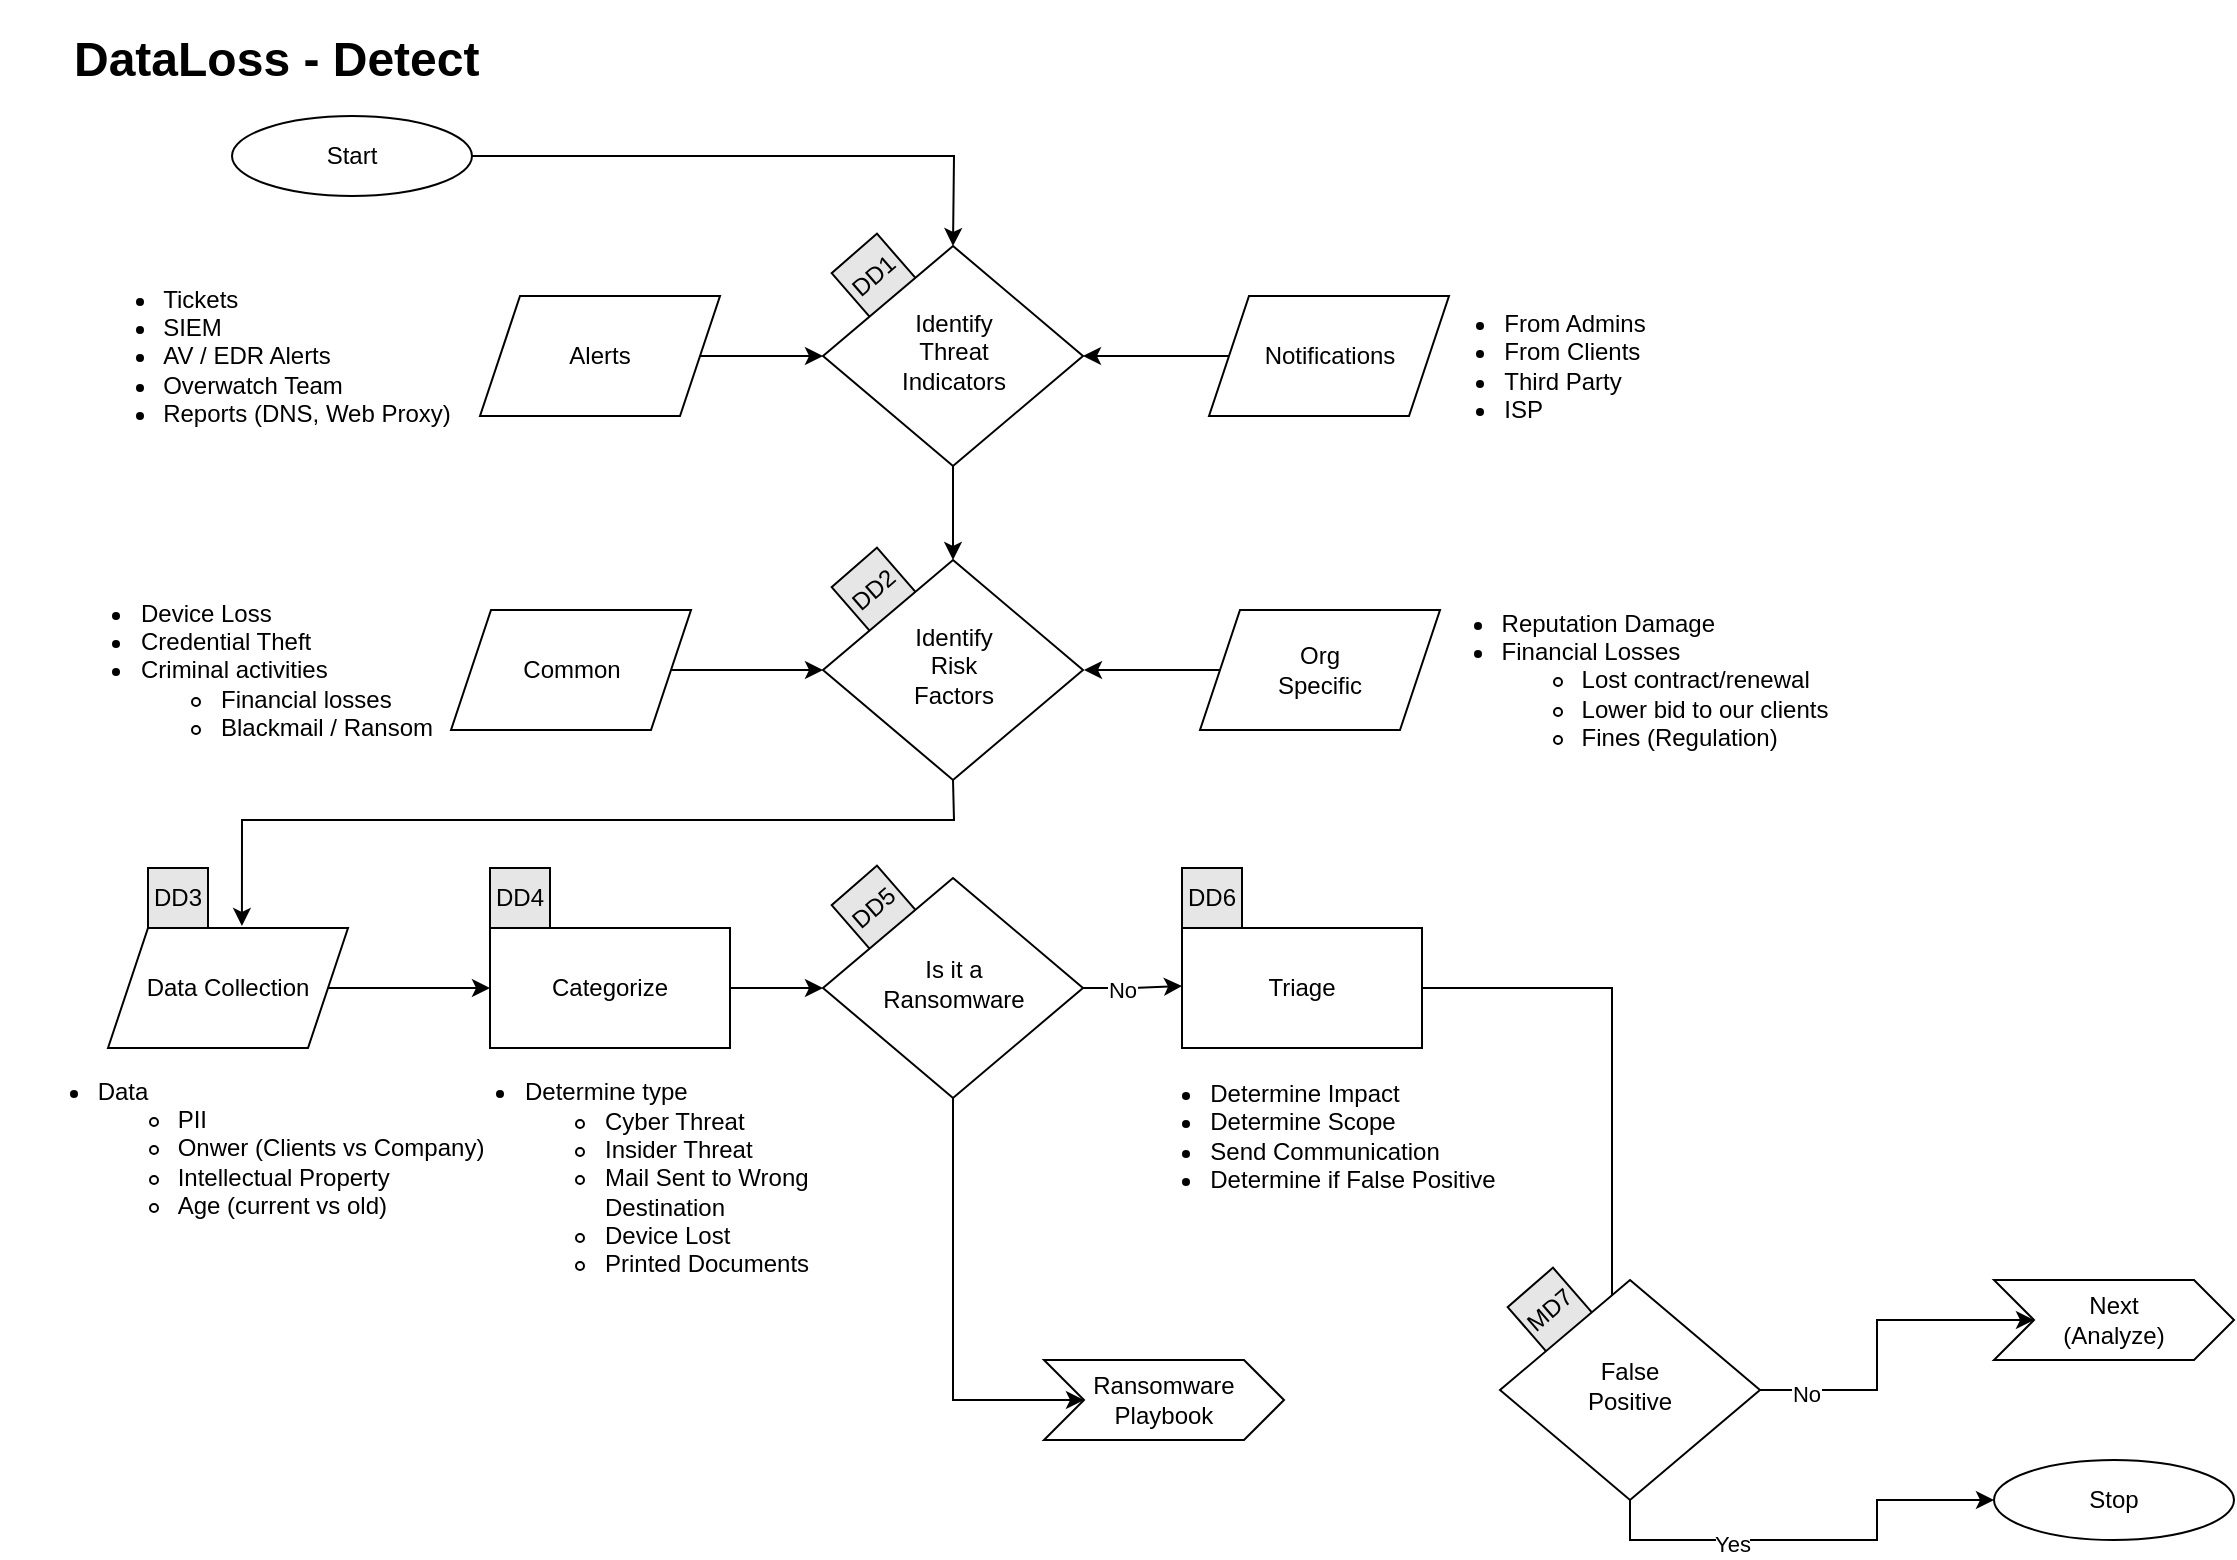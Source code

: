 <mxfile version="14.6.13" type="device" pages="5"><diagram id="f1CP5CrIptBPpbaTYtBh" name="Detect"><mxGraphModel dx="2355" dy="767" grid="1" gridSize="10" guides="1" tooltips="1" connect="1" arrows="1" fold="1" page="1" pageScale="1" pageWidth="1169" pageHeight="827" math="0" shadow="0"><root><mxCell id="0"/><mxCell id="1" parent="0"/><mxCell id="esd4UpLZN25uhuu8fIzK-5" value="&lt;div&gt;MD7&lt;/div&gt;" style="whiteSpace=wrap;html=1;aspect=fixed;fillColor=#E6E6E6;rotation=319;" parent="1" vertex="1"><mxGeometry x="738" y="640" width="30" height="30" as="geometry"/></mxCell><mxCell id="esd4UpLZN25uhuu8fIzK-3" value="&lt;div&gt;DD5&lt;/div&gt;" style="whiteSpace=wrap;html=1;aspect=fixed;fillColor=#E6E6E6;rotation=319;" parent="1" vertex="1"><mxGeometry x="400" y="439" width="30" height="30" as="geometry"/></mxCell><mxCell id="esd4UpLZN25uhuu8fIzK-2" value="&lt;div&gt;DD2&lt;/div&gt;" style="whiteSpace=wrap;html=1;aspect=fixed;fillColor=#E6E6E6;rotation=319;" parent="1" vertex="1"><mxGeometry x="400" y="280" width="30" height="30" as="geometry"/></mxCell><mxCell id="esd4UpLZN25uhuu8fIzK-1" value="DD1" style="whiteSpace=wrap;html=1;aspect=fixed;fillColor=#E6E6E6;rotation=319;" parent="1" vertex="1"><mxGeometry x="400" y="123" width="30" height="30" as="geometry"/></mxCell><mxCell id="C5JkdgllxXMCtKc6Z_Wp-1" value="Start" style="ellipse;whiteSpace=wrap;html=1;" parent="1" vertex="1"><mxGeometry x="94" y="58" width="120" height="40" as="geometry"/></mxCell><mxCell id="C5JkdgllxXMCtKc6Z_Wp-2" style="edgeStyle=orthogonalEdgeStyle;rounded=0;orthogonalLoop=1;jettySize=auto;html=1;exitX=0.5;exitY=1;exitDx=0;exitDy=0;" parent="1" source="C5JkdgllxXMCtKc6Z_Wp-1" target="C5JkdgllxXMCtKc6Z_Wp-1" edge="1"><mxGeometry relative="1" as="geometry"/></mxCell><mxCell id="C5JkdgllxXMCtKc6Z_Wp-3" value="" style="edgeStyle=orthogonalEdgeStyle;rounded=0;orthogonalLoop=1;jettySize=auto;html=1;entryX=0;entryY=0.5;entryDx=0;entryDy=0;" parent="1" source="C5JkdgllxXMCtKc6Z_Wp-4" target="C5JkdgllxXMCtKc6Z_Wp-29" edge="1"><mxGeometry relative="1" as="geometry"><mxPoint x="402" y="178" as="targetPoint"/></mxGeometry></mxCell><mxCell id="C5JkdgllxXMCtKc6Z_Wp-4" value="Alerts" style="shape=parallelogram;perimeter=parallelogramPerimeter;whiteSpace=wrap;html=1;fixedSize=1;" parent="1" vertex="1"><mxGeometry x="218" y="148" width="120" height="60" as="geometry"/></mxCell><mxCell id="C5JkdgllxXMCtKc6Z_Wp-5" value="" style="edgeStyle=orthogonalEdgeStyle;rounded=0;orthogonalLoop=1;jettySize=auto;html=1;entryX=1;entryY=0.5;entryDx=0;entryDy=0;" parent="1" source="C5JkdgllxXMCtKc6Z_Wp-6" target="C5JkdgllxXMCtKc6Z_Wp-29" edge="1"><mxGeometry relative="1" as="geometry"><mxPoint x="502" y="178" as="targetPoint"/></mxGeometry></mxCell><mxCell id="C5JkdgllxXMCtKc6Z_Wp-6" value="Notifications" style="shape=parallelogram;perimeter=parallelogramPerimeter;whiteSpace=wrap;html=1;fixedSize=1;" parent="1" vertex="1"><mxGeometry x="582.5" y="148" width="120" height="60" as="geometry"/></mxCell><mxCell id="C5JkdgllxXMCtKc6Z_Wp-7" value="" style="endArrow=classic;html=1;entryX=0.5;entryY=0;entryDx=0;entryDy=0;exitX=1;exitY=0.5;exitDx=0;exitDy=0;rounded=0;" parent="1" source="C5JkdgllxXMCtKc6Z_Wp-1" target="C5JkdgllxXMCtKc6Z_Wp-29" edge="1"><mxGeometry width="50" height="50" relative="1" as="geometry"><mxPoint x="184" y="158" as="sourcePoint"/><mxPoint x="452" y="138" as="targetPoint"/><Array as="points"><mxPoint x="455" y="78"/></Array></mxGeometry></mxCell><mxCell id="C5JkdgllxXMCtKc6Z_Wp-8" value="" style="edgeStyle=orthogonalEdgeStyle;rounded=0;orthogonalLoop=1;jettySize=auto;html=1;entryX=0;entryY=0.5;entryDx=0;entryDy=0;" parent="1" source="C5JkdgllxXMCtKc6Z_Wp-9" target="C5JkdgllxXMCtKc6Z_Wp-30" edge="1"><mxGeometry relative="1" as="geometry"><mxPoint x="397.5" y="335" as="targetPoint"/></mxGeometry></mxCell><mxCell id="C5JkdgllxXMCtKc6Z_Wp-9" value="Common" style="shape=parallelogram;perimeter=parallelogramPerimeter;whiteSpace=wrap;html=1;fixedSize=1;" parent="1" vertex="1"><mxGeometry x="203.5" y="305" width="120" height="60" as="geometry"/></mxCell><mxCell id="C5JkdgllxXMCtKc6Z_Wp-10" value="" style="edgeStyle=orthogonalEdgeStyle;rounded=0;orthogonalLoop=1;jettySize=auto;html=1;" parent="1" source="C5JkdgllxXMCtKc6Z_Wp-11" edge="1"><mxGeometry relative="1" as="geometry"><mxPoint x="520" y="335" as="targetPoint"/></mxGeometry></mxCell><mxCell id="C5JkdgllxXMCtKc6Z_Wp-11" value="Org&lt;br&gt;&lt;div&gt;Specific&lt;/div&gt;" style="shape=parallelogram;perimeter=parallelogramPerimeter;whiteSpace=wrap;html=1;fixedSize=1;" parent="1" vertex="1"><mxGeometry x="578" y="305" width="120" height="60" as="geometry"/></mxCell><mxCell id="C5JkdgllxXMCtKc6Z_Wp-12" value="" style="edgeStyle=orthogonalEdgeStyle;rounded=0;orthogonalLoop=1;jettySize=auto;html=1;" parent="1" source="C5JkdgllxXMCtKc6Z_Wp-13" target="C5JkdgllxXMCtKc6Z_Wp-15" edge="1"><mxGeometry relative="1" as="geometry"/></mxCell><mxCell id="C5JkdgllxXMCtKc6Z_Wp-13" value="Data Collection" style="shape=parallelogram;perimeter=parallelogramPerimeter;whiteSpace=wrap;html=1;fixedSize=1;" parent="1" vertex="1"><mxGeometry x="32" y="464" width="120" height="60" as="geometry"/></mxCell><mxCell id="MlgM9M-XA84EX4gGb7uZ-1" value="" style="edgeStyle=orthogonalEdgeStyle;rounded=0;orthogonalLoop=1;jettySize=auto;html=1;" parent="1" source="C5JkdgllxXMCtKc6Z_Wp-15" target="Al-oGOezYDdEX3SkAB4i-1" edge="1"><mxGeometry relative="1" as="geometry"/></mxCell><mxCell id="C5JkdgllxXMCtKc6Z_Wp-15" value="Categorize" style="whiteSpace=wrap;html=1;" parent="1" vertex="1"><mxGeometry x="223" y="464" width="120" height="60" as="geometry"/></mxCell><mxCell id="C5JkdgllxXMCtKc6Z_Wp-16" value="" style="edgeStyle=orthogonalEdgeStyle;rounded=0;orthogonalLoop=1;jettySize=auto;html=1;exitX=1;exitY=0.5;exitDx=0;exitDy=0;" parent="1" source="C5JkdgllxXMCtKc6Z_Wp-17" edge="1"><mxGeometry relative="1" as="geometry"><mxPoint x="784" y="664" as="targetPoint"/><Array as="points"><mxPoint x="784" y="494"/></Array><mxPoint x="689" y="454" as="sourcePoint"/></mxGeometry></mxCell><mxCell id="C5JkdgllxXMCtKc6Z_Wp-17" value="Triage" style="whiteSpace=wrap;html=1;" parent="1" vertex="1"><mxGeometry x="569" y="464" width="120" height="60" as="geometry"/></mxCell><mxCell id="C5JkdgllxXMCtKc6Z_Wp-18" value="&lt;h1&gt;DataLoss - Detect&lt;br&gt;&lt;/h1&gt;" style="text;html=1;strokeColor=none;fillColor=none;spacing=5;spacingTop=-20;whiteSpace=wrap;overflow=hidden;rounded=0;" parent="1" vertex="1"><mxGeometry x="10" y="10" width="260" height="40" as="geometry"/></mxCell><mxCell id="C5JkdgllxXMCtKc6Z_Wp-20" value="" style="endArrow=classic;html=1;exitX=0.5;exitY=1;exitDx=0;exitDy=0;entryX=0.558;entryY=-0.017;entryDx=0;entryDy=0;entryPerimeter=0;rounded=0;" parent="1" source="C5JkdgllxXMCtKc6Z_Wp-30" target="C5JkdgllxXMCtKc6Z_Wp-13" edge="1"><mxGeometry width="50" height="50" relative="1" as="geometry"><mxPoint x="445.5" y="414" as="sourcePoint"/><mxPoint x="480.5" y="389" as="targetPoint"/><Array as="points"><mxPoint x="455" y="410"/><mxPoint x="280" y="410"/><mxPoint x="99" y="410"/></Array></mxGeometry></mxCell><mxCell id="C5JkdgllxXMCtKc6Z_Wp-21" value="&lt;div align=&quot;left&quot;&gt;&lt;ul&gt;&lt;li&gt;Tickets&lt;/li&gt;&lt;li&gt;&lt;span style=&quot;text-align: center&quot;&gt;SIEM&lt;/span&gt;&lt;/li&gt;&lt;li&gt;&lt;span style=&quot;text-align: center&quot;&gt;AV / EDR Alerts&lt;/span&gt;&lt;br&gt;&lt;/li&gt;&lt;li&gt;Overwatch Team&lt;br&gt;&lt;/li&gt;&lt;li&gt;Reports (DNS, Web Proxy)&lt;br&gt;&lt;/li&gt;&lt;/ul&gt;&lt;/div&gt;" style="text;html=1;resizable=0;autosize=1;align=center;verticalAlign=middle;points=[];fillColor=none;strokeColor=none;rounded=0;" parent="1" vertex="1"><mxGeometry x="11" y="128" width="200" height="100" as="geometry"/></mxCell><mxCell id="C5JkdgllxXMCtKc6Z_Wp-22" value="&lt;div align=&quot;left&quot;&gt;&lt;ul&gt;&lt;li&gt;From Admins&lt;br&gt;&lt;/li&gt;&lt;li&gt;From Clients&lt;br&gt;&lt;/li&gt;&lt;li&gt;Third Party&lt;br&gt;&lt;/li&gt;&lt;li&gt;ISP &lt;br&gt;&lt;/li&gt;&lt;/ul&gt;&lt;/div&gt;" style="text;html=1;resizable=0;autosize=1;align=center;verticalAlign=middle;points=[];fillColor=none;strokeColor=none;rounded=0;" parent="1" vertex="1"><mxGeometry x="680" y="138" width="130" height="90" as="geometry"/></mxCell><mxCell id="C5JkdgllxXMCtKc6Z_Wp-23" value="&lt;div align=&quot;left&quot;&gt;&lt;ul&gt;&lt;li&gt;Device Loss&lt;/li&gt;&lt;li&gt;Credential Theft&lt;/li&gt;&lt;li&gt;Criminal activities&lt;br&gt;&lt;/li&gt;&lt;ul&gt;&lt;li&gt;Financial losses &lt;br&gt;&lt;/li&gt;&lt;li&gt;Blackmail / Ransom&lt;/li&gt;&lt;/ul&gt;&lt;/ul&gt;&lt;/div&gt;" style="text;html=1;resizable=0;autosize=1;align=center;verticalAlign=middle;points=[];fillColor=none;strokeColor=none;rounded=0;" parent="1" vertex="1"><mxGeometry x="1" y="285" width="200" height="100" as="geometry"/></mxCell><mxCell id="C5JkdgllxXMCtKc6Z_Wp-24" value="&lt;div align=&quot;left&quot;&gt;&lt;ul&gt;&lt;li&gt;Reputation Damage&lt;br&gt;&lt;/li&gt;&lt;li&gt;Financial Losses&lt;/li&gt;&lt;ul&gt;&lt;li&gt;Lost contract/renewal&lt;/li&gt;&lt;li&gt;Lower bid to our clients&lt;br&gt;&lt;/li&gt;&lt;li&gt;Fines (Regulation)&lt;/li&gt;&lt;/ul&gt;&lt;/ul&gt;&lt;/div&gt;" style="text;html=1;resizable=0;autosize=1;align=center;verticalAlign=middle;points=[];fillColor=none;strokeColor=none;rounded=0;" parent="1" vertex="1"><mxGeometry x="680" y="290" width="220" height="100" as="geometry"/></mxCell><mxCell id="C5JkdgllxXMCtKc6Z_Wp-25" value="&lt;div align=&quot;left&quot;&gt;&lt;ul&gt;&lt;li&gt;Determine type&lt;/li&gt;&lt;ul&gt;&lt;li&gt;Cyber Threat&lt;/li&gt;&lt;li&gt;Insider Threat&lt;/li&gt;&lt;li&gt;Mail Sent to Wrong &lt;br&gt;Destination&lt;/li&gt;&lt;li&gt;Device Lost&lt;br&gt;&lt;/li&gt;&lt;li&gt;Printed Documents&lt;/li&gt;&lt;/ul&gt;&lt;/ul&gt;&lt;/div&gt;" style="text;html=1;resizable=0;autosize=1;align=center;verticalAlign=middle;points=[];fillColor=none;strokeColor=none;rounded=0;" parent="1" vertex="1"><mxGeometry x="191" y="524" width="200" height="130" as="geometry"/></mxCell><mxCell id="C5JkdgllxXMCtKc6Z_Wp-26" value="&lt;div align=&quot;left&quot;&gt;&lt;ul&gt;&lt;li&gt;Determine Impact&lt;/li&gt;&lt;li&gt;Determine Scope&lt;/li&gt;&lt;li&gt;Send Communication&lt;/li&gt;&lt;li&gt;Determine if False Positive&lt;br&gt;&lt;/li&gt;&lt;/ul&gt;&lt;/div&gt;" style="text;html=1;resizable=0;autosize=1;align=center;verticalAlign=middle;points=[];fillColor=none;strokeColor=none;rounded=0;" parent="1" vertex="1"><mxGeometry x="533.5" y="523" width="200" height="90" as="geometry"/></mxCell><mxCell id="C5JkdgllxXMCtKc6Z_Wp-27" value="&lt;div align=&quot;left&quot;&gt;&lt;ul&gt;&lt;li&gt;Data&lt;/li&gt;&lt;ul&gt;&lt;li&gt;&lt;span style=&quot;text-align: center&quot;&gt;PII&lt;/span&gt;&lt;/li&gt;&lt;li&gt;&lt;span style=&quot;text-align: center&quot;&gt;Onwer (Clients vs Company)&lt;/span&gt;&lt;/li&gt;&lt;/ul&gt;&lt;ul&gt;&lt;li&gt;Intellectual Property&lt;/li&gt;&lt;li&gt;Age (current vs old)&lt;/li&gt;&lt;/ul&gt;&lt;/ul&gt;&lt;/div&gt;" style="text;html=1;resizable=0;autosize=1;align=center;verticalAlign=middle;points=[];fillColor=none;strokeColor=none;rounded=0;" parent="1" vertex="1"><mxGeometry x="-22" y="524" width="250" height="100" as="geometry"/></mxCell><mxCell id="C5JkdgllxXMCtKc6Z_Wp-28" value="" style="edgeStyle=orthogonalEdgeStyle;rounded=0;orthogonalLoop=1;jettySize=auto;html=1;" parent="1" source="C5JkdgllxXMCtKc6Z_Wp-29" target="C5JkdgllxXMCtKc6Z_Wp-30" edge="1"><mxGeometry relative="1" as="geometry"/></mxCell><mxCell id="C5JkdgllxXMCtKc6Z_Wp-29" value="Identify &lt;br&gt;&lt;div&gt;Threat &lt;br&gt;&lt;/div&gt;&lt;div&gt;Indicators&lt;/div&gt;" style="rhombus;whiteSpace=wrap;html=1;shadow=0;fontFamily=Helvetica;fontSize=12;align=center;strokeWidth=1;spacing=6;spacingTop=-4;" parent="1" vertex="1"><mxGeometry x="389.5" y="123" width="130" height="110" as="geometry"/></mxCell><mxCell id="C5JkdgllxXMCtKc6Z_Wp-30" value="Identify &lt;br&gt;&lt;div&gt;Risk&lt;br&gt;&lt;/div&gt;&lt;div&gt;Factors&lt;/div&gt;" style="rhombus;whiteSpace=wrap;html=1;shadow=0;fontFamily=Helvetica;fontSize=12;align=center;strokeWidth=1;spacing=6;spacingTop=-4;" parent="1" vertex="1"><mxGeometry x="389.5" y="280" width="130" height="110" as="geometry"/></mxCell><mxCell id="Al-oGOezYDdEX3SkAB4i-4" value="" style="edgeStyle=orthogonalEdgeStyle;rounded=0;orthogonalLoop=1;jettySize=auto;html=1;" parent="1" source="Al-oGOezYDdEX3SkAB4i-1" edge="1"><mxGeometry relative="1" as="geometry"><mxPoint x="569" y="493" as="targetPoint"/></mxGeometry></mxCell><mxCell id="Al-oGOezYDdEX3SkAB4i-6" value="No" style="edgeLabel;html=1;align=center;verticalAlign=middle;resizable=0;points=[];" parent="Al-oGOezYDdEX3SkAB4i-4" vertex="1" connectable="0"><mxGeometry x="0.048" y="6" relative="1" as="geometry"><mxPoint x="-6" y="7" as="offset"/></mxGeometry></mxCell><mxCell id="Al-oGOezYDdEX3SkAB4i-9" style="edgeStyle=orthogonalEdgeStyle;rounded=0;orthogonalLoop=1;jettySize=auto;html=1;entryX=0;entryY=0.5;entryDx=0;entryDy=0;" parent="1" source="Al-oGOezYDdEX3SkAB4i-1" target="Al-oGOezYDdEX3SkAB4i-8" edge="1"><mxGeometry relative="1" as="geometry"><Array as="points"><mxPoint x="455" y="700"/></Array><mxPoint x="454.5" y="485" as="sourcePoint"/></mxGeometry></mxCell><mxCell id="Al-oGOezYDdEX3SkAB4i-8" value="&lt;div&gt;Ransomware&lt;/div&gt;&lt;div&gt;Playbook&lt;br&gt;&lt;/div&gt;" style="shape=step;perimeter=stepPerimeter;whiteSpace=wrap;html=1;fixedSize=1;" parent="1" vertex="1"><mxGeometry x="500" y="680" width="120" height="40" as="geometry"/></mxCell><mxCell id="Bch8j9x6-rfeEjRWOTjW-1" value="Next&lt;br&gt;(Analyze)" style="shape=step;perimeter=stepPerimeter;whiteSpace=wrap;html=1;fixedSize=1;" parent="1" vertex="1"><mxGeometry x="975" y="640" width="120" height="40" as="geometry"/></mxCell><mxCell id="Bch8j9x6-rfeEjRWOTjW-2" style="edgeStyle=orthogonalEdgeStyle;rounded=0;orthogonalLoop=1;jettySize=auto;html=1;exitX=1;exitY=0.5;exitDx=0;exitDy=0;entryX=0;entryY=0.5;entryDx=0;entryDy=0;" parent="1" source="Bch8j9x6-rfeEjRWOTjW-6" target="Bch8j9x6-rfeEjRWOTjW-1" edge="1"><mxGeometry relative="1" as="geometry"/></mxCell><mxCell id="Bch8j9x6-rfeEjRWOTjW-3" value="No" style="edgeLabel;html=1;align=center;verticalAlign=middle;resizable=0;points=[];" parent="Bch8j9x6-rfeEjRWOTjW-2" vertex="1" connectable="0"><mxGeometry x="-0.733" y="-2" relative="1" as="geometry"><mxPoint as="offset"/></mxGeometry></mxCell><mxCell id="Bch8j9x6-rfeEjRWOTjW-4" style="edgeStyle=orthogonalEdgeStyle;rounded=0;orthogonalLoop=1;jettySize=auto;html=1;exitX=0.5;exitY=1;exitDx=0;exitDy=0;entryX=0;entryY=0.5;entryDx=0;entryDy=0;" parent="1" source="Bch8j9x6-rfeEjRWOTjW-6" target="Bch8j9x6-rfeEjRWOTjW-7" edge="1"><mxGeometry relative="1" as="geometry"/></mxCell><mxCell id="Bch8j9x6-rfeEjRWOTjW-5" value="Yes" style="edgeLabel;html=1;align=center;verticalAlign=middle;resizable=0;points=[];" parent="Bch8j9x6-rfeEjRWOTjW-4" vertex="1" connectable="0"><mxGeometry x="-0.366" y="-2" relative="1" as="geometry"><mxPoint as="offset"/></mxGeometry></mxCell><mxCell id="Bch8j9x6-rfeEjRWOTjW-6" value="&lt;div&gt;False &lt;br&gt;&lt;/div&gt;&lt;div&gt;Positive&lt;br&gt;&lt;/div&gt;" style="rhombus;whiteSpace=wrap;html=1;shadow=0;fontFamily=Helvetica;fontSize=12;align=center;strokeWidth=1;spacing=6;spacingTop=-4;" parent="1" vertex="1"><mxGeometry x="728" y="640" width="130" height="110" as="geometry"/></mxCell><mxCell id="Bch8j9x6-rfeEjRWOTjW-7" value="&lt;div&gt;Stop&lt;/div&gt;" style="ellipse;whiteSpace=wrap;html=1;" parent="1" vertex="1"><mxGeometry x="975" y="730" width="120" height="40" as="geometry"/></mxCell><mxCell id="esd4UpLZN25uhuu8fIzK-6" value="DD4" style="whiteSpace=wrap;html=1;aspect=fixed;fillColor=#E6E6E6;rotation=0;" parent="1" vertex="1"><mxGeometry x="223" y="434" width="30" height="30" as="geometry"/></mxCell><mxCell id="esd4UpLZN25uhuu8fIzK-7" value="DD6" style="whiteSpace=wrap;html=1;aspect=fixed;fillColor=#E6E6E6;rotation=0;" parent="1" vertex="1"><mxGeometry x="569" y="434" width="30" height="30" as="geometry"/></mxCell><mxCell id="esd4UpLZN25uhuu8fIzK-8" value="DD3" style="whiteSpace=wrap;html=1;aspect=fixed;fillColor=#E6E6E6;rotation=0;" parent="1" vertex="1"><mxGeometry x="52" y="434" width="30" height="30" as="geometry"/></mxCell><mxCell id="Al-oGOezYDdEX3SkAB4i-1" value="&lt;div&gt;Is it a &lt;br&gt;&lt;/div&gt;&lt;div&gt;Ransomware&lt;br&gt;&lt;/div&gt;" style="rhombus;whiteSpace=wrap;html=1;shadow=0;fontFamily=Helvetica;fontSize=12;align=center;strokeWidth=1;spacing=6;spacingTop=-4;" parent="1" vertex="1"><mxGeometry x="389.5" y="439" width="130" height="110" as="geometry"/></mxCell></root></mxGraphModel></diagram><diagram id="bYeYOxdRu02tDJE9bhLl" name="Analyze"><mxGraphModel dx="1186" dy="767" grid="1" gridSize="10" guides="1" tooltips="1" connect="1" arrows="1" fold="1" page="1" pageScale="1" pageWidth="1169" pageHeight="827" math="0" shadow="0"><root><mxCell id="AIxGSCiM-Fmt9LvVJHG_-0"/><mxCell id="AIxGSCiM-Fmt9LvVJHG_-1" parent="AIxGSCiM-Fmt9LvVJHG_-0"/><mxCell id="XJrqP7T2VFvas0zgwgeJ-6" value="&lt;div style=&quot;font-size: 10px&quot;&gt;DA12&lt;/div&gt;" style="whiteSpace=wrap;html=1;aspect=fixed;fillColor=#E6E6E6;rotation=319;fontSize=10;" parent="AIxGSCiM-Fmt9LvVJHG_-1" vertex="1"><mxGeometry x="312" y="691" width="30" height="30" as="geometry"/></mxCell><mxCell id="XJrqP7T2VFvas0zgwgeJ-5" value="&lt;div style=&quot;font-size: 10px&quot;&gt;DA10&lt;/div&gt;" style="whiteSpace=wrap;html=1;aspect=fixed;fillColor=#E6E6E6;rotation=319;fontSize=10;" parent="AIxGSCiM-Fmt9LvVJHG_-1" vertex="1"><mxGeometry x="132.5" y="690" width="30" height="30" as="geometry"/></mxCell><mxCell id="XJrqP7T2VFvas0zgwgeJ-0" value="&lt;div style=&quot;font-size: 12px&quot;&gt;DA2&lt;/div&gt;" style="whiteSpace=wrap;html=1;aspect=fixed;fillColor=#E6E6E6;rotation=319;fontSize=12;" parent="AIxGSCiM-Fmt9LvVJHG_-1" vertex="1"><mxGeometry x="323" y="40" width="30" height="30" as="geometry"/></mxCell><mxCell id="XJrqP7T2VFvas0zgwgeJ-4" value="&lt;div style=&quot;font-size: 12px;&quot;&gt;DA9&lt;/div&gt;" style="whiteSpace=wrap;html=1;aspect=fixed;fillColor=#E6E6E6;rotation=319;fontSize=12;" parent="AIxGSCiM-Fmt9LvVJHG_-1" vertex="1"><mxGeometry x="305" y="538" width="30" height="30" as="geometry"/></mxCell><mxCell id="XJrqP7T2VFvas0zgwgeJ-3" value="&lt;div style=&quot;font-size: 12px&quot;&gt;DA7&lt;/div&gt;" style="whiteSpace=wrap;html=1;aspect=fixed;fillColor=#E6E6E6;rotation=319;fontSize=12;" parent="AIxGSCiM-Fmt9LvVJHG_-1" vertex="1"><mxGeometry x="510" y="354" width="30" height="30" as="geometry"/></mxCell><mxCell id="AIxGSCiM-Fmt9LvVJHG_-2" style="edgeStyle=orthogonalEdgeStyle;rounded=0;orthogonalLoop=1;jettySize=auto;html=1;exitX=0.5;exitY=1;exitDx=0;exitDy=0;" parent="AIxGSCiM-Fmt9LvVJHG_-1" edge="1"><mxGeometry relative="1" as="geometry"><mxPoint x="80" y="100" as="sourcePoint"/><mxPoint x="80" y="100" as="targetPoint"/></mxGeometry></mxCell><mxCell id="JmSlJOvxeKhEs41dbQwB-3" style="edgeStyle=orthogonalEdgeStyle;rounded=0;orthogonalLoop=1;jettySize=auto;html=1;exitX=0;exitY=0.5;exitDx=0;exitDy=0;entryX=1;entryY=0.5;entryDx=0;entryDy=0;" parent="AIxGSCiM-Fmt9LvVJHG_-1" source="AIxGSCiM-Fmt9LvVJHG_-4" target="AIxGSCiM-Fmt9LvVJHG_-25" edge="1"><mxGeometry relative="1" as="geometry"/></mxCell><mxCell id="JmSlJOvxeKhEs41dbQwB-6" value="No" style="edgeLabel;html=1;align=center;verticalAlign=middle;resizable=0;points=[];" parent="JmSlJOvxeKhEs41dbQwB-3" vertex="1" connectable="0"><mxGeometry x="-0.145" y="-1" relative="1" as="geometry"><mxPoint as="offset"/></mxGeometry></mxCell><mxCell id="JmSlJOvxeKhEs41dbQwB-7" style="edgeStyle=orthogonalEdgeStyle;rounded=0;orthogonalLoop=1;jettySize=auto;html=1;exitX=0;exitY=1;exitDx=0;exitDy=0;entryX=1;entryY=0.5;entryDx=0;entryDy=0;" parent="AIxGSCiM-Fmt9LvVJHG_-1" target="9RH_LA59GppCGWDuqVye-3" edge="1" source="AIxGSCiM-Fmt9LvVJHG_-4"><mxGeometry relative="1" as="geometry"><mxPoint x="560" y="445" as="sourcePoint"/><Array as="points"><mxPoint x="470" y="437"/><mxPoint x="470" y="593"/></Array></mxGeometry></mxCell><mxCell id="JmSlJOvxeKhEs41dbQwB-8" value="Yes" style="edgeLabel;html=1;align=center;verticalAlign=middle;resizable=0;points=[];" parent="JmSlJOvxeKhEs41dbQwB-7" vertex="1" connectable="0"><mxGeometry x="-0.8" y="1" relative="1" as="geometry"><mxPoint as="offset"/></mxGeometry></mxCell><mxCell id="AIxGSCiM-Fmt9LvVJHG_-4" value="&lt;div&gt;All Affected &lt;br&gt;&lt;/div&gt;&lt;div&gt;Enpoints and Data&lt;br&gt;&lt;/div&gt;&lt;div&gt;ID'ed&lt;/div&gt;" style="rhombus;whiteSpace=wrap;html=1;shadow=0;fontFamily=Helvetica;fontSize=12;align=center;strokeWidth=1;spacing=6;spacingTop=-4;" parent="AIxGSCiM-Fmt9LvVJHG_-1" vertex="1"><mxGeometry x="500" y="354" width="130" height="110" as="geometry"/></mxCell><mxCell id="AIxGSCiM-Fmt9LvVJHG_-5" value="" style="endArrow=classic;html=1;entryX=0.5;entryY=0;entryDx=0;entryDy=0;exitX=1;exitY=0.5;exitDx=0;exitDy=0;rounded=0;" parent="AIxGSCiM-Fmt9LvVJHG_-1" target="AIxGSCiM-Fmt9LvVJHG_-11" edge="1"><mxGeometry width="50" height="50" relative="1" as="geometry"><mxPoint x="140" y="80" as="sourcePoint"/><mxPoint x="160" y="110" as="targetPoint"/><Array as="points"><mxPoint x="200" y="80"/></Array></mxGeometry></mxCell><mxCell id="AIxGSCiM-Fmt9LvVJHG_-8" value="&lt;h1&gt;DataLoss - Analyze&lt;br&gt;&lt;/h1&gt;" style="text;html=1;strokeColor=none;fillColor=none;spacing=5;spacingTop=-20;whiteSpace=wrap;overflow=hidden;rounded=0;" parent="AIxGSCiM-Fmt9LvVJHG_-1" vertex="1"><mxGeometry x="10" y="10" width="260" height="40" as="geometry"/></mxCell><mxCell id="AIxGSCiM-Fmt9LvVJHG_-9" value="&lt;div&gt;Next&lt;/div&gt;(Contain)" style="shape=step;perimeter=stepPerimeter;whiteSpace=wrap;html=1;fixedSize=1;" parent="AIxGSCiM-Fmt9LvVJHG_-1" vertex="1"><mxGeometry x="872.5" y="730" width="120" height="40" as="geometry"/></mxCell><mxCell id="AIxGSCiM-Fmt9LvVJHG_-10" value="&lt;div&gt;Previous&lt;/div&gt;(Detect)" style="shape=step;perimeter=stepPerimeter;whiteSpace=wrap;html=1;fixedSize=1;" parent="AIxGSCiM-Fmt9LvVJHG_-1" vertex="1"><mxGeometry x="24" y="60" width="120" height="40" as="geometry"/></mxCell><mxCell id="F1fCq8_vnOOZPUhWpnB9-5" style="edgeStyle=orthogonalEdgeStyle;rounded=0;orthogonalLoop=1;jettySize=auto;html=1;exitX=1;exitY=0.5;exitDx=0;exitDy=0;entryX=0;entryY=0.5;entryDx=0;entryDy=0;" parent="AIxGSCiM-Fmt9LvVJHG_-1" source="AIxGSCiM-Fmt9LvVJHG_-11" target="F1fCq8_vnOOZPUhWpnB9-2" edge="1"><mxGeometry relative="1" as="geometry"/></mxCell><mxCell id="AIxGSCiM-Fmt9LvVJHG_-11" value="Verify" style="whiteSpace=wrap;html=1;" parent="AIxGSCiM-Fmt9LvVJHG_-1" vertex="1"><mxGeometry x="140" y="200" width="120" height="60" as="geometry"/></mxCell><mxCell id="KOtJjVJxmlGmEETttb1B-6" style="edgeStyle=orthogonalEdgeStyle;rounded=0;orthogonalLoop=1;jettySize=auto;html=1;exitX=1;exitY=0.5;exitDx=0;exitDy=0;entryX=0;entryY=0.5;entryDx=0;entryDy=0;" parent="AIxGSCiM-Fmt9LvVJHG_-1" source="AIxGSCiM-Fmt9LvVJHG_-13" edge="1"><mxGeometry relative="1" as="geometry"><mxPoint x="500" y="230" as="targetPoint"/></mxGeometry></mxCell><mxCell id="AIxGSCiM-Fmt9LvVJHG_-13" value="Indentify&lt;br&gt;IOCs" style="whiteSpace=wrap;html=1;" parent="AIxGSCiM-Fmt9LvVJHG_-1" vertex="1"><mxGeometry x="320" y="200" width="120" height="60" as="geometry"/></mxCell><mxCell id="JmSlJOvxeKhEs41dbQwB-1" value="" style="edgeStyle=orthogonalEdgeStyle;rounded=0;orthogonalLoop=1;jettySize=auto;html=1;" parent="AIxGSCiM-Fmt9LvVJHG_-1" source="AIxGSCiM-Fmt9LvVJHG_-16" target="AIxGSCiM-Fmt9LvVJHG_-4" edge="1"><mxGeometry relative="1" as="geometry"/></mxCell><mxCell id="AIxGSCiM-Fmt9LvVJHG_-16" value="Update Scope" style="shape=document;whiteSpace=wrap;html=1;boundedLbl=1;rounded=0;sketch=0;" parent="AIxGSCiM-Fmt9LvVJHG_-1" vertex="1"><mxGeometry x="690" y="379" width="120" height="60" as="geometry"/></mxCell><mxCell id="AIxGSCiM-Fmt9LvVJHG_-20" value="&lt;div align=&quot;left&quot;&gt;&lt;ul&gt;&lt;li&gt;Double-check previous data&lt;br&gt;&lt;/li&gt;&lt;li&gt;Rule out false positive&lt;br&gt;&lt;/li&gt;&lt;/ul&gt;&lt;/div&gt;" style="text;html=1;resizable=0;autosize=1;align=center;verticalAlign=middle;points=[];fillColor=none;strokeColor=none;rounded=0;" parent="AIxGSCiM-Fmt9LvVJHG_-1" vertex="1"><mxGeometry x="104" y="260" width="200" height="60" as="geometry"/></mxCell><mxCell id="JmSlJOvxeKhEs41dbQwB-4" style="edgeStyle=orthogonalEdgeStyle;rounded=0;orthogonalLoop=1;jettySize=auto;html=1;entryX=0;entryY=0.5;entryDx=0;entryDy=0;" parent="AIxGSCiM-Fmt9LvVJHG_-1" source="AIxGSCiM-Fmt9LvVJHG_-25" target="AIxGSCiM-Fmt9LvVJHG_-11" edge="1"><mxGeometry relative="1" as="geometry"><Array as="points"><mxPoint x="100" y="409"/><mxPoint x="100" y="230"/></Array></mxGeometry></mxCell><mxCell id="AIxGSCiM-Fmt9LvVJHG_-25" value="&lt;div&gt;Scope &lt;br&gt;&lt;/div&gt;&lt;div&gt;Validation&lt;/div&gt;" style="whiteSpace=wrap;html=1;" parent="AIxGSCiM-Fmt9LvVJHG_-1" vertex="1"><mxGeometry x="220" y="379" width="120" height="60" as="geometry"/></mxCell><mxCell id="KOtJjVJxmlGmEETttb1B-27" value="" style="edgeStyle=orthogonalEdgeStyle;rounded=0;orthogonalLoop=1;jettySize=auto;html=1;entryX=0;entryY=0.5;entryDx=0;entryDy=0;" parent="AIxGSCiM-Fmt9LvVJHG_-1" source="9RH_LA59GppCGWDuqVye-0" target="9RH_LA59GppCGWDuqVye-6" edge="1"><mxGeometry relative="1" as="geometry"><mxPoint x="672.5" y="750" as="targetPoint"/></mxGeometry></mxCell><mxCell id="9RH_LA59GppCGWDuqVye-0" value="&lt;div&gt;Root Cause&lt;/div&gt;&lt;div&gt;Analysis &lt;br&gt;&lt;/div&gt;" style="whiteSpace=wrap;html=1;" parent="AIxGSCiM-Fmt9LvVJHG_-1" vertex="1"><mxGeometry x="497.5" y="720" width="120" height="60" as="geometry"/></mxCell><mxCell id="fx1T04X7fl65me_4HCQB-8" style="edgeStyle=orthogonalEdgeStyle;rounded=0;orthogonalLoop=1;jettySize=auto;html=1;exitX=1;exitY=0.5;exitDx=0;exitDy=0;entryX=1;entryY=0.5;entryDx=0;entryDy=0;" parent="AIxGSCiM-Fmt9LvVJHG_-1" source="9RH_LA59GppCGWDuqVye-1" target="AIxGSCiM-Fmt9LvVJHG_-16" edge="1"><mxGeometry relative="1" as="geometry"><Array as="points"><mxPoint x="880" y="230"/><mxPoint x="880" y="409"/></Array></mxGeometry></mxCell><mxCell id="9RH_LA59GppCGWDuqVye-1" value="What Was&lt;br&gt;Accessed" style="whiteSpace=wrap;html=1;" parent="AIxGSCiM-Fmt9LvVJHG_-1" vertex="1"><mxGeometry x="690" y="200" width="120" height="60" as="geometry"/></mxCell><mxCell id="KOtJjVJxmlGmEETttb1B-15" style="edgeStyle=orthogonalEdgeStyle;rounded=0;orthogonalLoop=1;jettySize=auto;html=1;entryX=0;entryY=0.5;entryDx=0;entryDy=0;exitX=0;exitY=0.5;exitDx=0;exitDy=0;" parent="AIxGSCiM-Fmt9LvVJHG_-1" source="9RH_LA59GppCGWDuqVye-3" target="KOtJjVJxmlGmEETttb1B-0" edge="1"><mxGeometry relative="1" as="geometry"><Array as="points"><mxPoint x="295" y="594"/><mxPoint x="63" y="594"/><mxPoint x="63" y="750"/></Array><mxPoint x="260" y="594" as="sourcePoint"/><mxPoint x="117.5" y="770" as="targetPoint"/></mxGeometry></mxCell><mxCell id="KOtJjVJxmlGmEETttb1B-17" value="Yes" style="edgeLabel;html=1;align=center;verticalAlign=middle;resizable=0;points=[];" parent="KOtJjVJxmlGmEETttb1B-15" vertex="1" connectable="0"><mxGeometry x="-0.804" y="-1" relative="1" as="geometry"><mxPoint as="offset"/></mxGeometry></mxCell><mxCell id="KOtJjVJxmlGmEETttb1B-18" style="edgeStyle=orthogonalEdgeStyle;rounded=0;orthogonalLoop=1;jettySize=auto;html=1;exitX=0.5;exitY=1;exitDx=0;exitDy=0;entryX=0.5;entryY=0;entryDx=0;entryDy=0;" parent="AIxGSCiM-Fmt9LvVJHG_-1" source="9RH_LA59GppCGWDuqVye-3" target="9RH_LA59GppCGWDuqVye-0" edge="1"><mxGeometry relative="1" as="geometry"><mxPoint x="352.5" y="613" as="sourcePoint"/><Array as="points"><mxPoint x="360" y="680"/><mxPoint x="558" y="680"/></Array></mxGeometry></mxCell><mxCell id="KOtJjVJxmlGmEETttb1B-19" value="No" style="edgeLabel;html=1;align=center;verticalAlign=middle;resizable=0;points=[];" parent="KOtJjVJxmlGmEETttb1B-18" vertex="1" connectable="0"><mxGeometry x="-0.901" y="1" relative="1" as="geometry"><mxPoint as="offset"/></mxGeometry></mxCell><mxCell id="9RH_LA59GppCGWDuqVye-3" value="&lt;div&gt;Do We &lt;br&gt;&lt;/div&gt;&lt;div&gt;Need&lt;/div&gt;&lt;div&gt;External&lt;/div&gt;&lt;div&gt;Help&lt;br&gt;&lt;/div&gt;" style="rhombus;whiteSpace=wrap;html=1;shadow=0;fontFamily=Helvetica;fontSize=12;align=center;strokeWidth=1;spacing=6;spacingTop=-4;" parent="AIxGSCiM-Fmt9LvVJHG_-1" vertex="1"><mxGeometry x="295" y="538" width="130" height="110" as="geometry"/></mxCell><mxCell id="KOtJjVJxmlGmEETttb1B-35" value="" style="edgeStyle=orthogonalEdgeStyle;rounded=0;orthogonalLoop=1;jettySize=auto;html=1;" parent="AIxGSCiM-Fmt9LvVJHG_-1" source="9RH_LA59GppCGWDuqVye-6" target="AIxGSCiM-Fmt9LvVJHG_-9" edge="1"><mxGeometry relative="1" as="geometry"/></mxCell><mxCell id="9RH_LA59GppCGWDuqVye-6" value="Send &lt;br&gt;Communication" style="whiteSpace=wrap;html=1;" parent="AIxGSCiM-Fmt9LvVJHG_-1" vertex="1"><mxGeometry x="682.5" y="720" width="120" height="60" as="geometry"/></mxCell><mxCell id="KOtJjVJxmlGmEETttb1B-21" value="" style="edgeStyle=orthogonalEdgeStyle;rounded=0;orthogonalLoop=1;jettySize=auto;html=1;" parent="AIxGSCiM-Fmt9LvVJHG_-1" source="KOtJjVJxmlGmEETttb1B-0" target="KOtJjVJxmlGmEETttb1B-2" edge="1"><mxGeometry relative="1" as="geometry"/></mxCell><mxCell id="KOtJjVJxmlGmEETttb1B-22" value="Yes" style="edgeLabel;html=1;align=center;verticalAlign=middle;resizable=0;points=[];" parent="KOtJjVJxmlGmEETttb1B-21" vertex="1" connectable="0"><mxGeometry x="-0.289" y="1" relative="1" as="geometry"><mxPoint as="offset"/></mxGeometry></mxCell><mxCell id="KOtJjVJxmlGmEETttb1B-23" value="" style="edgeStyle=orthogonalEdgeStyle;rounded=0;orthogonalLoop=1;jettySize=auto;html=1;" parent="AIxGSCiM-Fmt9LvVJHG_-1" source="KOtJjVJxmlGmEETttb1B-0" target="KOtJjVJxmlGmEETttb1B-1" edge="1"><mxGeometry relative="1" as="geometry"/></mxCell><mxCell id="KOtJjVJxmlGmEETttb1B-29" value="No" style="edgeLabel;html=1;align=center;verticalAlign=middle;resizable=0;points=[];" parent="KOtJjVJxmlGmEETttb1B-23" vertex="1" connectable="0"><mxGeometry x="-0.244" y="-1" relative="1" as="geometry"><mxPoint as="offset"/></mxGeometry></mxCell><mxCell id="KOtJjVJxmlGmEETttb1B-0" value="&lt;div&gt;Do We &lt;br&gt;&lt;/div&gt;&lt;div&gt;Need &lt;br&gt;&lt;/div&gt;&lt;div&gt;Technical&lt;br&gt;&lt;/div&gt;&lt;div&gt;Help&lt;br&gt;&lt;/div&gt;" style="rhombus;whiteSpace=wrap;html=1;shadow=0;fontFamily=Helvetica;fontSize=12;align=center;strokeWidth=1;spacing=6;spacingTop=-4;" parent="AIxGSCiM-Fmt9LvVJHG_-1" vertex="1"><mxGeometry x="117.5" y="695" width="130" height="110" as="geometry"/></mxCell><mxCell id="KOtJjVJxmlGmEETttb1B-24" value="" style="edgeStyle=orthogonalEdgeStyle;rounded=0;orthogonalLoop=1;jettySize=auto;html=1;" parent="AIxGSCiM-Fmt9LvVJHG_-1" source="KOtJjVJxmlGmEETttb1B-1" target="KOtJjVJxmlGmEETttb1B-3" edge="1"><mxGeometry relative="1" as="geometry"/></mxCell><mxCell id="KOtJjVJxmlGmEETttb1B-25" value="Yes" style="edgeLabel;html=1;align=center;verticalAlign=middle;resizable=0;points=[];" parent="KOtJjVJxmlGmEETttb1B-24" vertex="1" connectable="0"><mxGeometry x="-0.311" y="1" relative="1" as="geometry"><mxPoint as="offset"/></mxGeometry></mxCell><mxCell id="KOtJjVJxmlGmEETttb1B-26" value="" style="edgeStyle=orthogonalEdgeStyle;rounded=0;orthogonalLoop=1;jettySize=auto;html=1;" parent="AIxGSCiM-Fmt9LvVJHG_-1" source="KOtJjVJxmlGmEETttb1B-1" target="9RH_LA59GppCGWDuqVye-0" edge="1"><mxGeometry relative="1" as="geometry"/></mxCell><mxCell id="KOtJjVJxmlGmEETttb1B-1" value="&lt;div&gt;Do We &lt;br&gt;&lt;/div&gt;&lt;div&gt;Need &lt;br&gt;&lt;/div&gt;&lt;div&gt;Legal&lt;br&gt;&lt;/div&gt;&lt;div&gt;Help&lt;br&gt;&lt;/div&gt;" style="rhombus;whiteSpace=wrap;html=1;shadow=0;fontFamily=Helvetica;fontSize=12;align=center;strokeWidth=1;spacing=6;spacingTop=-4;" parent="AIxGSCiM-Fmt9LvVJHG_-1" vertex="1"><mxGeometry x="297.5" y="695" width="130" height="110" as="geometry"/></mxCell><mxCell id="7nSUGuL5liA1Wq6PXGCt-0" style="edgeStyle=orthogonalEdgeStyle;rounded=0;orthogonalLoop=1;jettySize=auto;html=1;exitX=0.75;exitY=0;exitDx=0;exitDy=0;entryX=0;entryY=1;entryDx=0;entryDy=0;fontSize=12;" parent="AIxGSCiM-Fmt9LvVJHG_-1" source="KOtJjVJxmlGmEETttb1B-2" target="KOtJjVJxmlGmEETttb1B-1" edge="1"><mxGeometry relative="1" as="geometry"><Array as="points"><mxPoint x="213" y="840"/><mxPoint x="330" y="840"/></Array></mxGeometry></mxCell><mxCell id="KOtJjVJxmlGmEETttb1B-2" value="&lt;div&gt;Contact&lt;/div&gt;&lt;div&gt;IR Pro. Serv.&lt;br&gt;&lt;/div&gt;" style="whiteSpace=wrap;html=1;" parent="AIxGSCiM-Fmt9LvVJHG_-1" vertex="1"><mxGeometry x="122.5" y="895" width="120" height="60" as="geometry"/></mxCell><mxCell id="KOtJjVJxmlGmEETttb1B-31" style="edgeStyle=orthogonalEdgeStyle;rounded=0;orthogonalLoop=1;jettySize=auto;html=1;exitX=1;exitY=0.5;exitDx=0;exitDy=0;entryX=0;entryY=0.75;entryDx=0;entryDy=0;" parent="AIxGSCiM-Fmt9LvVJHG_-1" source="KOtJjVJxmlGmEETttb1B-3" target="9RH_LA59GppCGWDuqVye-0" edge="1"><mxGeometry relative="1" as="geometry"><mxPoint x="472.5" y="765" as="targetPoint"/><Array as="points"><mxPoint x="442.5" y="925"/><mxPoint x="442.5" y="765"/></Array></mxGeometry></mxCell><mxCell id="KOtJjVJxmlGmEETttb1B-3" value="&lt;div&gt;Contact&lt;/div&gt;&lt;div&gt;Breach Coach&lt;br&gt;&lt;/div&gt;" style="whiteSpace=wrap;html=1;" parent="AIxGSCiM-Fmt9LvVJHG_-1" vertex="1"><mxGeometry x="302.5" y="895" width="120" height="60" as="geometry"/></mxCell><mxCell id="kPHXLG40BVYcDqbouMgB-0" value="&lt;div align=&quot;left&quot;&gt;&lt;ul&gt;&lt;li&gt;Phishing&lt;br&gt;&lt;/li&gt;&lt;li&gt;Vishing&lt;/li&gt;&lt;li&gt;Drive By Download&lt;/li&gt;&lt;li&gt;Vulnerability&lt;/li&gt;&lt;ul&gt;&lt;li&gt;RCE&lt;/li&gt;&lt;li&gt;XSS&lt;/li&gt;&lt;li&gt;LFI&lt;/li&gt;&lt;/ul&gt;&lt;li&gt;Remote Service&lt;/li&gt;&lt;ul&gt;&lt;li&gt;Default / Weak Password&lt;/li&gt;&lt;li&gt;Brute Force&lt;/li&gt;&lt;li&gt;Vulnerability&lt;br&gt;&lt;/li&gt;&lt;/ul&gt;&lt;li&gt;Lost Device&lt;br&gt;&lt;/li&gt;&lt;li&gt;Human Error&lt;/li&gt;&lt;/ul&gt;&lt;/div&gt;" style="text;html=1;resizable=0;autosize=1;align=center;verticalAlign=middle;points=[];fillColor=none;strokeColor=none;rounded=0;" parent="AIxGSCiM-Fmt9LvVJHG_-1" vertex="1"><mxGeometry x="452.5" y="775" width="230" height="210" as="geometry"/></mxCell><mxCell id="kPHXLG40BVYcDqbouMgB-3" value="&lt;div align=&quot;left&quot;&gt;&lt;ul&gt;&lt;li&gt;Files&lt;/li&gt;&lt;li&gt;Process&lt;/li&gt;&lt;li&gt;Services / Daemons&lt;br&gt;&lt;/li&gt;&lt;li&gt;Registry&lt;/li&gt;&lt;li&gt;Start Folder&lt;/li&gt;&lt;li&gt;WMIC&lt;/li&gt;&lt;li&gt;Users&lt;br&gt;&lt;/li&gt;&lt;/ul&gt;&lt;/div&gt;" style="text;html=1;resizable=0;autosize=1;align=center;verticalAlign=middle;points=[];fillColor=none;strokeColor=none;rounded=0;" parent="AIxGSCiM-Fmt9LvVJHG_-1" vertex="1"><mxGeometry x="295" y="260" width="160" height="130" as="geometry"/></mxCell><mxCell id="lin5sFJiOkewW6Y6pHkq-0" value="&lt;div align=&quot;left&quot;&gt;&lt;ul&gt;&lt;li&gt;Signs of lateral movement&lt;/li&gt;&lt;li&gt;Review firewall logs&lt;/li&gt;&lt;li&gt;Review netflows&lt;br&gt;&lt;/li&gt;&lt;li&gt;Nb of hosts involve&lt;/li&gt;&lt;/ul&gt;&lt;/div&gt;" style="text;html=1;resizable=0;autosize=1;align=center;verticalAlign=middle;points=[];fillColor=none;strokeColor=none;rounded=0;" parent="AIxGSCiM-Fmt9LvVJHG_-1" vertex="1"><mxGeometry x="660" y="250" width="190" height="90" as="geometry"/></mxCell><mxCell id="JmSlJOvxeKhEs41dbQwB-15" value="&lt;div&gt;U&lt;span style=&quot;left: 934.675px ; top: 435.807px ; font-size: 13.322px ; font-family: sans-serif ; transform: scalex(1.009)&quot;&gt;pdate lists of affected&lt;br&gt;&lt;/span&gt;&lt;/div&gt;&lt;div&gt;&lt;ul&gt;&lt;li&gt;&lt;span style=&quot;left: 961.55px ; top: 452.607px ; font-size: 13.322px ; font-family: sans-serif ; transform: scalex(1.009)&quot;&gt;&lt;/span&gt;&lt;span style=&quot;left: 961.55px ; top: 467.407px ; font-size: 13.322px ; font-family: sans-serif ; transform: scalex(1.01)&quot;&gt;Data&lt;/span&gt;&lt;/li&gt;&lt;li&gt;&lt;span style=&quot;left: 961.55px ; top: 467.407px ; font-size: 13.322px ; font-family: sans-serif ; transform: scalex(1.01)&quot;&gt;Endpoints&lt;/span&gt;&lt;/li&gt;&lt;li&gt;&lt;span style=&quot;left: 961.55px ; top: 467.407px ; font-size: 13.322px ; font-family: sans-serif ; transform: scalex(1.01)&quot;&gt;Company Entities&lt;br&gt;&lt;/span&gt;&lt;/li&gt;&lt;li&gt;&lt;span style=&quot;left: 943.409px ; top: 484.207px ; font-size: 13.322px ; font-family: sans-serif&quot;&gt;&lt;/span&gt;&lt;span style=&quot;left: 961.55px ; top: 484.207px ; font-size: 13.322px ; font-family: sans-serif ; transform: scalex(1.01)&quot;&gt;Clients&lt;/span&gt;&lt;/li&gt;&lt;/ul&gt;&lt;/div&gt;" style="text;whiteSpace=wrap;html=1;" parent="AIxGSCiM-Fmt9LvVJHG_-1" vertex="1"><mxGeometry x="670" y="445" width="240" height="110" as="geometry"/></mxCell><mxCell id="JmSlJOvxeKhEs41dbQwB-16" value="&lt;div align=&quot;left&quot;&gt;&lt;ul&gt;&lt;li&gt;New signs of data leakage&lt;br&gt;&lt;/li&gt;&lt;li&gt;Search customers environment&lt;br&gt;&lt;/li&gt;&lt;li&gt;&lt;font style=&quot;font-size: 12px&quot;&gt;&lt;span style=&quot;left: 685.617px ; top: 452.607px ; font-family: sans-serif ; transform: scalex(1.01)&quot;&gt;Search endpoints for IOCs w/ EDR&lt;/span&gt;&lt;/font&gt;&lt;/li&gt;&lt;li&gt;&lt;font style=&quot;font-size: 12px&quot;&gt;&lt;span style=&quot;left: 685.617px ; top: 452.607px ; font-family: sans-serif ; transform: scalex(1.01)&quot;&gt;Search firewall/proxy/DNS logs for IOCs&lt;br&gt;&lt;/span&gt;&lt;/font&gt;&lt;/li&gt;&lt;/ul&gt;&lt;/div&gt;" style="text;html=1;resizable=0;autosize=1;align=center;verticalAlign=middle;points=[];fillColor=none;strokeColor=none;rounded=0;" parent="AIxGSCiM-Fmt9LvVJHG_-1" vertex="1"><mxGeometry x="190" y="439" width="270" height="90" as="geometry"/></mxCell><mxCell id="JmSlJOvxeKhEs41dbQwB-17" value="&lt;div align=&quot;left&quot;&gt;&lt;ul&gt;&lt;li&gt;Internal Security Teams&lt;/li&gt;&lt;li&gt;Affected Clients&lt;/li&gt;&lt;li&gt;&lt;span style=&quot;text-align: center&quot;&gt;Any internal teams needed for&amp;nbsp;&lt;br&gt;&lt;/span&gt;remediation or counselling&lt;/li&gt;&lt;/ul&gt;&lt;/div&gt;" style="text;html=1;resizable=0;autosize=1;align=center;verticalAlign=middle;points=[];fillColor=none;strokeColor=none;rounded=0;" parent="AIxGSCiM-Fmt9LvVJHG_-1" vertex="1"><mxGeometry x="652.5" y="780" width="220" height="90" as="geometry"/></mxCell><mxCell id="F1fCq8_vnOOZPUhWpnB9-0" style="edgeStyle=orthogonalEdgeStyle;rounded=0;orthogonalLoop=1;jettySize=auto;html=1;exitX=1;exitY=0.5;exitDx=0;exitDy=0;entryX=0;entryY=0.5;entryDx=0;entryDy=0;" parent="AIxGSCiM-Fmt9LvVJHG_-1" source="F1fCq8_vnOOZPUhWpnB9-2" target="F1fCq8_vnOOZPUhWpnB9-3" edge="1"><mxGeometry relative="1" as="geometry"/></mxCell><mxCell id="F1fCq8_vnOOZPUhWpnB9-1" value="Yes" style="edgeLabel;html=1;align=center;verticalAlign=middle;resizable=0;points=[];" parent="F1fCq8_vnOOZPUhWpnB9-0" vertex="1" connectable="0"><mxGeometry x="-0.394" y="-1" relative="1" as="geometry"><mxPoint x="-33.5" y="0.5" as="offset"/></mxGeometry></mxCell><mxCell id="F1fCq8_vnOOZPUhWpnB9-4" value="" style="edgeStyle=orthogonalEdgeStyle;rounded=0;orthogonalLoop=1;jettySize=auto;html=1;exitX=0.5;exitY=1;exitDx=0;exitDy=0;entryX=0.5;entryY=0;entryDx=0;entryDy=0;" parent="AIxGSCiM-Fmt9LvVJHG_-1" source="F1fCq8_vnOOZPUhWpnB9-2" target="AIxGSCiM-Fmt9LvVJHG_-13" edge="1"><mxGeometry relative="1" as="geometry"><Array as="points"><mxPoint x="380" y="170"/><mxPoint x="380" y="170"/></Array></mxGeometry></mxCell><mxCell id="F1fCq8_vnOOZPUhWpnB9-6" value="No" style="edgeLabel;html=1;align=center;verticalAlign=middle;resizable=0;points=[];" parent="F1fCq8_vnOOZPUhWpnB9-4" vertex="1" connectable="0"><mxGeometry x="-0.2" y="-6" relative="1" as="geometry"><mxPoint x="6" y="-6" as="offset"/></mxGeometry></mxCell><mxCell id="F1fCq8_vnOOZPUhWpnB9-2" value="&lt;div&gt;Critical&lt;/div&gt;&lt;div&gt;Incident?&lt;br&gt;&lt;/div&gt;" style="rhombus;whiteSpace=wrap;html=1;shadow=0;fontFamily=Helvetica;fontSize=12;align=center;strokeWidth=1;spacing=6;spacingTop=-4;" parent="AIxGSCiM-Fmt9LvVJHG_-1" vertex="1"><mxGeometry x="315" y="40" width="130" height="110" as="geometry"/></mxCell><mxCell id="F1fCq8_vnOOZPUhWpnB9-3" value="&lt;div&gt;Run Critical &lt;br&gt;&lt;/div&gt;&lt;div&gt;Inc. Playbook&lt;br&gt;&lt;/div&gt;" style="shape=step;perimeter=stepPerimeter;whiteSpace=wrap;html=1;fixedSize=1;" parent="AIxGSCiM-Fmt9LvVJHG_-1" vertex="1"><mxGeometry x="560" y="20" width="120" height="40" as="geometry"/></mxCell><mxCell id="uzBeJ7bO4JWGI7i5VYcl-0" value="DA1" style="whiteSpace=wrap;html=1;aspect=fixed;fillColor=#E6E6E6;rotation=0;" parent="AIxGSCiM-Fmt9LvVJHG_-1" vertex="1"><mxGeometry x="140" y="170" width="30" height="30" as="geometry"/></mxCell><mxCell id="uzBeJ7bO4JWGI7i5VYcl-1" value="DA3" style="whiteSpace=wrap;html=1;aspect=fixed;fillColor=#E6E6E6;rotation=0;" parent="AIxGSCiM-Fmt9LvVJHG_-1" vertex="1"><mxGeometry x="320" y="170" width="30" height="30" as="geometry"/></mxCell><mxCell id="uzBeJ7bO4JWGI7i5VYcl-5" value="DA5" style="whiteSpace=wrap;html=1;aspect=fixed;fillColor=#E6E6E6;rotation=0;" parent="AIxGSCiM-Fmt9LvVJHG_-1" vertex="1"><mxGeometry x="690" y="170" width="30" height="30" as="geometry"/></mxCell><mxCell id="uzBeJ7bO4JWGI7i5VYcl-6" value="DA6" style="whiteSpace=wrap;html=1;aspect=fixed;fillColor=#E6E6E6;rotation=0;" parent="AIxGSCiM-Fmt9LvVJHG_-1" vertex="1"><mxGeometry x="690" y="349" width="30" height="30" as="geometry"/></mxCell><mxCell id="uzBeJ7bO4JWGI7i5VYcl-7" value="DA8" style="whiteSpace=wrap;html=1;aspect=fixed;fillColor=#E6E6E6;rotation=0;fontSize=12;" parent="AIxGSCiM-Fmt9LvVJHG_-1" vertex="1"><mxGeometry x="220" y="349" width="30" height="30" as="geometry"/></mxCell><mxCell id="uzBeJ7bO4JWGI7i5VYcl-8" value="DA11" style="whiteSpace=wrap;html=1;aspect=fixed;fillColor=#E6E6E6;rotation=0;fontSize=10;" parent="AIxGSCiM-Fmt9LvVJHG_-1" vertex="1"><mxGeometry x="122.5" y="865" width="30" height="30" as="geometry"/></mxCell><mxCell id="uzBeJ7bO4JWGI7i5VYcl-9" value="DA13" style="whiteSpace=wrap;html=1;aspect=fixed;fillColor=#E6E6E6;rotation=0;fontSize=10;" parent="AIxGSCiM-Fmt9LvVJHG_-1" vertex="1"><mxGeometry x="302.5" y="865" width="30" height="30" as="geometry"/></mxCell><mxCell id="uzBeJ7bO4JWGI7i5VYcl-10" value="DA14" style="whiteSpace=wrap;html=1;aspect=fixed;fillColor=#E6E6E6;rotation=0;fontSize=10;" parent="AIxGSCiM-Fmt9LvVJHG_-1" vertex="1"><mxGeometry x="497.5" y="690" width="30" height="30" as="geometry"/></mxCell><mxCell id="fx1T04X7fl65me_4HCQB-0" value="&lt;div style=&quot;font-size: 12px&quot;&gt;DA4&lt;/div&gt;" style="whiteSpace=wrap;html=1;aspect=fixed;fillColor=#E6E6E6;rotation=319;fontSize=12;" parent="AIxGSCiM-Fmt9LvVJHG_-1" vertex="1"><mxGeometry x="510" y="175" width="30" height="30" as="geometry"/></mxCell><mxCell id="fx1T04X7fl65me_4HCQB-3" value="" style="edgeStyle=orthogonalEdgeStyle;rounded=0;orthogonalLoop=1;jettySize=auto;html=1;entryX=0;entryY=0.5;entryDx=0;entryDy=0;" parent="AIxGSCiM-Fmt9LvVJHG_-1" source="fx1T04X7fl65me_4HCQB-1" target="fx1T04X7fl65me_4HCQB-2" edge="1"><mxGeometry relative="1" as="geometry"><Array as="points"><mxPoint x="565" y="120"/></Array></mxGeometry></mxCell><mxCell id="fx1T04X7fl65me_4HCQB-4" value="Yes" style="edgeLabel;html=1;align=center;verticalAlign=middle;resizable=0;points=[];" parent="fx1T04X7fl65me_4HCQB-3" vertex="1" connectable="0"><mxGeometry x="-0.707" relative="1" as="geometry"><mxPoint as="offset"/></mxGeometry></mxCell><mxCell id="fx1T04X7fl65me_4HCQB-5" value="" style="edgeStyle=orthogonalEdgeStyle;rounded=0;orthogonalLoop=1;jettySize=auto;html=1;" parent="AIxGSCiM-Fmt9LvVJHG_-1" source="fx1T04X7fl65me_4HCQB-1" target="9RH_LA59GppCGWDuqVye-1" edge="1"><mxGeometry relative="1" as="geometry"/></mxCell><mxCell id="fx1T04X7fl65me_4HCQB-6" value="No" style="edgeLabel;html=1;align=center;verticalAlign=middle;resizable=0;points=[];" parent="fx1T04X7fl65me_4HCQB-5" vertex="1" connectable="0"><mxGeometry x="-0.08" y="2" relative="1" as="geometry"><mxPoint as="offset"/></mxGeometry></mxCell><mxCell id="fx1T04X7fl65me_4HCQB-1" value="&lt;div&gt;Malware&lt;/div&gt;&lt;div&gt;Involve?&lt;/div&gt;" style="rhombus;whiteSpace=wrap;html=1;shadow=0;fontFamily=Helvetica;fontSize=12;align=center;strokeWidth=1;spacing=6;spacingTop=-4;" parent="AIxGSCiM-Fmt9LvVJHG_-1" vertex="1"><mxGeometry x="500" y="175" width="130" height="110" as="geometry"/></mxCell><mxCell id="fx1T04X7fl65me_4HCQB-7" value="" style="edgeStyle=orthogonalEdgeStyle;rounded=0;orthogonalLoop=1;jettySize=auto;html=1;dashed=1;" parent="AIxGSCiM-Fmt9LvVJHG_-1" source="fx1T04X7fl65me_4HCQB-2" target="9RH_LA59GppCGWDuqVye-1" edge="1"><mxGeometry relative="1" as="geometry"/></mxCell><mxCell id="fx1T04X7fl65me_4HCQB-2" value="&lt;div&gt;Run Malware&amp;nbsp;&lt;br&gt;&lt;/div&gt;&lt;div&gt;Playbook&lt;br&gt;&lt;/div&gt;" style="shape=step;perimeter=stepPerimeter;whiteSpace=wrap;html=1;fixedSize=1;" parent="AIxGSCiM-Fmt9LvVJHG_-1" vertex="1"><mxGeometry x="715" y="100" width="120" height="40" as="geometry"/></mxCell><mxCell id="fx1T04X7fl65me_4HCQB-9" value="DA15" style="whiteSpace=wrap;html=1;aspect=fixed;fillColor=#E6E6E6;rotation=0;fontSize=10;" parent="AIxGSCiM-Fmt9LvVJHG_-1" vertex="1"><mxGeometry x="682.5" y="690" width="30" height="30" as="geometry"/></mxCell><mxCell id="m_wUd4-zXDxKhRfVy_RN-0" value="" style="edgeStyle=orthogonalEdgeStyle;rounded=0;orthogonalLoop=1;jettySize=auto;html=1;dashed=1;entryX=0.75;entryY=0;entryDx=0;entryDy=0;exitX=0.5;exitY=1;exitDx=0;exitDy=0;" parent="AIxGSCiM-Fmt9LvVJHG_-1" source="F1fCq8_vnOOZPUhWpnB9-3" target="AIxGSCiM-Fmt9LvVJHG_-13" edge="1"><mxGeometry relative="1" as="geometry"><mxPoint x="440" y="140" as="sourcePoint"/><mxPoint x="415" y="200" as="targetPoint"/><Array as="points"><mxPoint x="620" y="110"/><mxPoint x="470" y="110"/><mxPoint x="470" y="160"/><mxPoint x="410" y="160"/></Array></mxGeometry></mxCell></root></mxGraphModel></diagram><diagram id="xeTyirTJpWyPiTWcLUp0" name="Contain/Eradicate"><mxGraphModel dx="1186" dy="767" grid="1" gridSize="10" guides="1" tooltips="1" connect="1" arrows="1" fold="1" page="1" pageScale="1" pageWidth="1169" pageHeight="827" math="0" shadow="0"><root><mxCell id="6QDcUnihvjDoQdgqCpfs-0"/><mxCell id="6QDcUnihvjDoQdgqCpfs-1" parent="6QDcUnihvjDoQdgqCpfs-0"/><mxCell id="3J_TeyV1fry7aC6dqpGv-7" value="&lt;div style=&quot;font-size: 12px&quot;&gt;DC3&lt;/div&gt;" style="whiteSpace=wrap;html=1;aspect=fixed;fillColor=#E6E6E6;rotation=319;fontSize=12;" parent="6QDcUnihvjDoQdgqCpfs-1" vertex="1"><mxGeometry x="370" y="125" width="30" height="30" as="geometry"/></mxCell><mxCell id="JvNt4UTAjNNppTVWIh8j-0" value="&lt;div style=&quot;font-size: 12px&quot;&gt;DC1&lt;/div&gt;" style="whiteSpace=wrap;html=1;aspect=fixed;fillColor=#E6E6E6;rotation=319;fontSize=12;" parent="6QDcUnihvjDoQdgqCpfs-1" vertex="1"><mxGeometry x="183" y="121" width="30" height="30" as="geometry"/></mxCell><mxCell id="JvNt4UTAjNNppTVWIh8j-5" value="&lt;div style=&quot;font-size: 10px&quot;&gt;DC14&lt;/div&gt;" style="whiteSpace=wrap;html=1;aspect=fixed;fillColor=#E6E6E6;rotation=319;fontSize=10;" parent="6QDcUnihvjDoQdgqCpfs-1" vertex="1"><mxGeometry x="181" y="463" width="30" height="30" as="geometry"/></mxCell><mxCell id="JvNt4UTAjNNppTVWIh8j-6" value="&lt;div style=&quot;font-size: 10px&quot;&gt;DC13&lt;/div&gt;" style="whiteSpace=wrap;html=1;aspect=fixed;fillColor=#E6E6E6;rotation=319;fontSize=10;" parent="6QDcUnihvjDoQdgqCpfs-1" vertex="1"><mxGeometry x="450" y="465" width="30" height="30" as="geometry"/></mxCell><mxCell id="JvNt4UTAjNNppTVWIh8j-3" value="&lt;div style=&quot;font-size: 12px&quot;&gt;DC7&lt;/div&gt;" style="whiteSpace=wrap;html=1;aspect=fixed;fillColor=#E6E6E6;rotation=319;fontSize=10;" parent="6QDcUnihvjDoQdgqCpfs-1" vertex="1"><mxGeometry x="790" y="125" width="30" height="30" as="geometry"/></mxCell><mxCell id="JvNt4UTAjNNppTVWIh8j-1" value="&lt;div style=&quot;font-size: 12px&quot;&gt;DC5&lt;/div&gt;" style="whiteSpace=wrap;html=1;aspect=fixed;fillColor=#E6E6E6;rotation=319;fontSize=12;" parent="6QDcUnihvjDoQdgqCpfs-1" vertex="1"><mxGeometry x="575" y="125" width="30" height="30" as="geometry"/></mxCell><mxCell id="6QDcUnihvjDoQdgqCpfs-2" value="&lt;h1&gt;DataLoss - Contain / Eradicate&lt;br&gt;&lt;/h1&gt;" style="text;html=1;strokeColor=none;fillColor=none;spacing=5;spacingTop=-20;whiteSpace=wrap;overflow=hidden;rounded=0;" parent="6QDcUnihvjDoQdgqCpfs-1" vertex="1"><mxGeometry x="10" y="10" width="470" height="40" as="geometry"/></mxCell><mxCell id="qxH52fe12lm0WVoAYw8L-2" style="edgeStyle=orthogonalEdgeStyle;rounded=0;orthogonalLoop=1;jettySize=auto;html=1;exitX=1;exitY=0.5;exitDx=0;exitDy=0;entryX=0.5;entryY=0;entryDx=0;entryDy=0;" parent="6QDcUnihvjDoQdgqCpfs-1" source="6QDcUnihvjDoQdgqCpfs-3" target="qxH52fe12lm0WVoAYw8L-0" edge="1"><mxGeometry relative="1" as="geometry"/></mxCell><mxCell id="6QDcUnihvjDoQdgqCpfs-3" value="&lt;div&gt;Previous&lt;/div&gt;(Analyze)" style="shape=step;perimeter=stepPerimeter;whiteSpace=wrap;html=1;fixedSize=1;" parent="6QDcUnihvjDoQdgqCpfs-1" vertex="1"><mxGeometry x="24" y="60" width="120" height="40" as="geometry"/></mxCell><mxCell id="3J_TeyV1fry7aC6dqpGv-6" style="edgeStyle=orthogonalEdgeStyle;rounded=0;orthogonalLoop=1;jettySize=auto;html=1;exitX=1;exitY=0.5;exitDx=0;exitDy=0;entryX=0;entryY=1;entryDx=0;entryDy=0;fontSize=12;" parent="6QDcUnihvjDoQdgqCpfs-1" source="6QDcUnihvjDoQdgqCpfs-6" target="3J_TeyV1fry7aC6dqpGv-0" edge="1"><mxGeometry relative="1" as="geometry"><Array as="points"><mxPoint x="330" y="345"/><mxPoint x="330" y="208"/></Array></mxGeometry></mxCell><mxCell id="6QDcUnihvjDoQdgqCpfs-6" value="&lt;div&gt;Rotate Password&lt;/div&gt;" style="whiteSpace=wrap;html=1;" parent="6QDcUnihvjDoQdgqCpfs-1" vertex="1"><mxGeometry x="175" y="315" width="120" height="60" as="geometry"/></mxCell><mxCell id="6QDcUnihvjDoQdgqCpfs-15" style="edgeStyle=orthogonalEdgeStyle;rounded=0;orthogonalLoop=1;jettySize=auto;html=1;exitX=0;exitY=0.5;exitDx=0;exitDy=0;entryX=1;entryY=0.5;entryDx=0;entryDy=0;" parent="6QDcUnihvjDoQdgqCpfs-1" source="6QDcUnihvjDoQdgqCpfs-33" target="6QDcUnihvjDoQdgqCpfs-20" edge="1"><mxGeometry relative="1" as="geometry"><mxPoint x="646" y="550" as="sourcePoint"/></mxGeometry></mxCell><mxCell id="6QDcUnihvjDoQdgqCpfs-16" style="edgeStyle=orthogonalEdgeStyle;rounded=0;orthogonalLoop=1;jettySize=auto;html=1;exitX=0;exitY=0.5;exitDx=0;exitDy=0;entryX=1;entryY=0.5;entryDx=0;entryDy=0;" parent="6QDcUnihvjDoQdgqCpfs-1" source="6QDcUnihvjDoQdgqCpfs-20" target="6QDcUnihvjDoQdgqCpfs-25" edge="1"><mxGeometry relative="1" as="geometry"/></mxCell><mxCell id="6QDcUnihvjDoQdgqCpfs-17" value="No" style="edgeLabel;html=1;align=center;verticalAlign=middle;resizable=0;points=[];" parent="6QDcUnihvjDoQdgqCpfs-16" vertex="1" connectable="0"><mxGeometry x="0.017" relative="1" as="geometry"><mxPoint as="offset"/></mxGeometry></mxCell><mxCell id="6QDcUnihvjDoQdgqCpfs-18" style="edgeStyle=orthogonalEdgeStyle;rounded=0;orthogonalLoop=1;jettySize=auto;html=1;exitX=0.5;exitY=1;exitDx=0;exitDy=0;entryX=0;entryY=0.5;entryDx=0;entryDy=0;" parent="6QDcUnihvjDoQdgqCpfs-1" source="6QDcUnihvjDoQdgqCpfs-20" target="6QDcUnihvjDoQdgqCpfs-26" edge="1"><mxGeometry relative="1" as="geometry"><mxPoint x="451" y="645" as="sourcePoint"/><Array as="points"><mxPoint x="505" y="720"/></Array><mxPoint x="866" y="725" as="targetPoint"/></mxGeometry></mxCell><mxCell id="6QDcUnihvjDoQdgqCpfs-19" value="Yes" style="edgeLabel;html=1;align=center;verticalAlign=middle;resizable=0;points=[];" parent="6QDcUnihvjDoQdgqCpfs-18" vertex="1" connectable="0"><mxGeometry x="-0.855" y="1" relative="1" as="geometry"><mxPoint as="offset"/></mxGeometry></mxCell><mxCell id="6QDcUnihvjDoQdgqCpfs-20" value="&lt;div&gt;All Affected &lt;br&gt;&lt;/div&gt;&lt;div&gt;Data Lost&lt;br&gt;&lt;/div&gt;&lt;div&gt;Addressed&lt;/div&gt;" style="rhombus;whiteSpace=wrap;html=1;shadow=0;fontFamily=Helvetica;fontSize=12;align=center;strokeWidth=1;spacing=6;spacingTop=-4;" parent="6QDcUnihvjDoQdgqCpfs-1" vertex="1"><mxGeometry x="440" y="465" width="130" height="110" as="geometry"/></mxCell><mxCell id="6QDcUnihvjDoQdgqCpfs-23" style="edgeStyle=orthogonalEdgeStyle;rounded=0;orthogonalLoop=1;jettySize=auto;html=1;exitX=0.5;exitY=1;exitDx=0;exitDy=0;entryX=1;entryY=0.5;entryDx=0;entryDy=0;" parent="6QDcUnihvjDoQdgqCpfs-1" source="6QDcUnihvjDoQdgqCpfs-25" target="6QDcUnihvjDoQdgqCpfs-28" edge="1"><mxGeometry relative="1" as="geometry"><Array as="points"><mxPoint x="235" y="720"/></Array></mxGeometry></mxCell><mxCell id="6QDcUnihvjDoQdgqCpfs-24" value="Yes" style="edgeLabel;html=1;align=center;verticalAlign=middle;resizable=0;points=[];" parent="6QDcUnihvjDoQdgqCpfs-23" vertex="1" connectable="0"><mxGeometry x="-0.541" y="1" relative="1" as="geometry"><mxPoint as="offset"/></mxGeometry></mxCell><mxCell id="XRHlywsh2lujF2CoO-4J-18" style="edgeStyle=orthogonalEdgeStyle;rounded=0;orthogonalLoop=1;jettySize=auto;html=1;exitX=0;exitY=0.5;exitDx=0;exitDy=0;entryX=0;entryY=0.5;entryDx=0;entryDy=0;fontSize=12;" parent="6QDcUnihvjDoQdgqCpfs-1" source="6QDcUnihvjDoQdgqCpfs-25" target="qxH52fe12lm0WVoAYw8L-0" edge="1"><mxGeometry relative="1" as="geometry"><Array as="points"><mxPoint x="120" y="520"/><mxPoint x="120" y="180"/></Array></mxGeometry></mxCell><mxCell id="XRHlywsh2lujF2CoO-4J-19" value="No" style="edgeLabel;html=1;align=center;verticalAlign=middle;resizable=0;points=[];fontSize=12;" parent="XRHlywsh2lujF2CoO-4J-18" vertex="1" connectable="0"><mxGeometry x="-0.905" y="1" relative="1" as="geometry"><mxPoint y="-1" as="offset"/></mxGeometry></mxCell><mxCell id="6QDcUnihvjDoQdgqCpfs-25" value="&lt;div&gt;New Data Lost&lt;/div&gt;&lt;div&gt;Discovered&lt;br&gt;&lt;/div&gt;" style="rhombus;whiteSpace=wrap;html=1;shadow=0;fontFamily=Helvetica;fontSize=12;align=center;strokeWidth=1;spacing=6;spacingTop=-4;" parent="6QDcUnihvjDoQdgqCpfs-1" vertex="1"><mxGeometry x="170" y="465" width="130" height="110" as="geometry"/></mxCell><mxCell id="6QDcUnihvjDoQdgqCpfs-26" value="&lt;div&gt;Next&lt;/div&gt;(Recover)" style="shape=step;perimeter=stepPerimeter;whiteSpace=wrap;html=1;fixedSize=1;" parent="6QDcUnihvjDoQdgqCpfs-1" vertex="1"><mxGeometry x="826" y="700" width="120" height="40" as="geometry"/></mxCell><mxCell id="6QDcUnihvjDoQdgqCpfs-28" value="&lt;div&gt;Previous&lt;/div&gt;(Analyze)" style="shape=step;perimeter=stepPerimeter;whiteSpace=wrap;html=1;fixedSize=1;flipV=0;flipH=1;" parent="6QDcUnihvjDoQdgqCpfs-1" vertex="1"><mxGeometry x="50" y="700" width="120" height="40" as="geometry"/></mxCell><mxCell id="6QDcUnihvjDoQdgqCpfs-32" value="&lt;div align=&quot;left&quot;&gt;&lt;ul&gt;&lt;li&gt;Monitor for:&lt;br&gt;&lt;/li&gt;&lt;ul&gt;&lt;li&gt;New Information Leaked&lt;br&gt;&lt;/li&gt;&lt;/ul&gt;&lt;ul&gt;&lt;li&gt;&lt;span style=&quot;text-align: center&quot;&gt;New Communication from Attackers&lt;/span&gt;&lt;br&gt;&lt;/li&gt;&lt;li&gt;People trying to give back device/documents&lt;br&gt;&lt;/li&gt;&lt;/ul&gt;&lt;/ul&gt;&lt;/div&gt;" style="text;html=1;resizable=0;autosize=1;align=center;verticalAlign=middle;points=[];fillColor=none;strokeColor=none;rounded=0;" parent="6QDcUnihvjDoQdgqCpfs-1" vertex="1"><mxGeometry x="630" y="550" width="330" height="90" as="geometry"/></mxCell><mxCell id="6QDcUnihvjDoQdgqCpfs-33" value="&lt;div&gt;Close&lt;/div&gt;&lt;div&gt;Monitoring&lt;br&gt;&lt;/div&gt;" style="whiteSpace=wrap;html=1;" parent="6QDcUnihvjDoQdgqCpfs-1" vertex="1"><mxGeometry x="671" y="490" width="120" height="60" as="geometry"/></mxCell><mxCell id="qxH52fe12lm0WVoAYw8L-6" value="" style="edgeStyle=orthogonalEdgeStyle;rounded=0;orthogonalLoop=1;jettySize=auto;html=1;exitX=0.5;exitY=1;exitDx=0;exitDy=0;entryX=0.5;entryY=0;entryDx=0;entryDy=0;" parent="6QDcUnihvjDoQdgqCpfs-1" source="qxH52fe12lm0WVoAYw8L-0" edge="1"><mxGeometry relative="1" as="geometry"><mxPoint x="235" y="315" as="targetPoint"/></mxGeometry></mxCell><mxCell id="3J_TeyV1fry7aC6dqpGv-1" value="Yes" style="edgeLabel;html=1;align=center;verticalAlign=middle;resizable=0;points=[];fontSize=12;" parent="qxH52fe12lm0WVoAYw8L-6" vertex="1" connectable="0"><mxGeometry x="-0.475" relative="1" as="geometry"><mxPoint as="offset"/></mxGeometry></mxCell><mxCell id="3J_TeyV1fry7aC6dqpGv-2" style="edgeStyle=orthogonalEdgeStyle;rounded=0;orthogonalLoop=1;jettySize=auto;html=1;exitX=1;exitY=0.5;exitDx=0;exitDy=0;entryX=0;entryY=0.5;entryDx=0;entryDy=0;fontSize=12;" parent="6QDcUnihvjDoQdgqCpfs-1" source="qxH52fe12lm0WVoAYw8L-0" target="3J_TeyV1fry7aC6dqpGv-0" edge="1"><mxGeometry relative="1" as="geometry"/></mxCell><mxCell id="3J_TeyV1fry7aC6dqpGv-9" value="No" style="edgeLabel;html=1;align=center;verticalAlign=middle;resizable=0;points=[];fontSize=12;" parent="3J_TeyV1fry7aC6dqpGv-2" vertex="1" connectable="0"><mxGeometry x="-0.2" y="-1" relative="1" as="geometry"><mxPoint as="offset"/></mxGeometry></mxCell><mxCell id="qxH52fe12lm0WVoAYw8L-0" value="&lt;div&gt;Compromised&lt;br&gt;Credentials&lt;/div&gt;" style="rhombus;whiteSpace=wrap;html=1;shadow=0;fontFamily=Helvetica;fontSize=12;align=center;strokeWidth=1;spacing=6;spacingTop=-4;" parent="6QDcUnihvjDoQdgqCpfs-1" vertex="1"><mxGeometry x="170" y="125" width="130" height="110" as="geometry"/></mxCell><mxCell id="XRHlywsh2lujF2CoO-4J-4" style="edgeStyle=orthogonalEdgeStyle;rounded=0;orthogonalLoop=1;jettySize=auto;html=1;exitX=0.5;exitY=1;exitDx=0;exitDy=0;fontSize=12;" parent="6QDcUnihvjDoQdgqCpfs-1" source="ZH3C5kljJuEE9F5i6G9V-0" target="XRHlywsh2lujF2CoO-4J-1" edge="1"><mxGeometry relative="1" as="geometry"/></mxCell><mxCell id="XRHlywsh2lujF2CoO-4J-13" value="Yes" style="edgeLabel;html=1;align=center;verticalAlign=middle;resizable=0;points=[];fontSize=12;" parent="XRHlywsh2lujF2CoO-4J-4" vertex="1" connectable="0"><mxGeometry x="-0.4" y="1" relative="1" as="geometry"><mxPoint as="offset"/></mxGeometry></mxCell><mxCell id="XRHlywsh2lujF2CoO-4J-11" value="" style="edgeStyle=orthogonalEdgeStyle;rounded=0;orthogonalLoop=1;jettySize=auto;html=1;fontSize=12;" parent="6QDcUnihvjDoQdgqCpfs-1" source="ZH3C5kljJuEE9F5i6G9V-0" target="XRHlywsh2lujF2CoO-4J-7" edge="1"><mxGeometry relative="1" as="geometry"/></mxCell><mxCell id="XRHlywsh2lujF2CoO-4J-12" value="No" style="edgeLabel;html=1;align=center;verticalAlign=middle;resizable=0;points=[];fontSize=12;" parent="XRHlywsh2lujF2CoO-4J-11" vertex="1" connectable="0"><mxGeometry x="-0.35" y="1" relative="1" as="geometry"><mxPoint as="offset"/></mxGeometry></mxCell><mxCell id="ZH3C5kljJuEE9F5i6G9V-0" value="&lt;div&gt;Data&lt;/div&gt;&lt;div&gt;Posted to&lt;br&gt;Internet?&lt;/div&gt;" style="rhombus;whiteSpace=wrap;html=1;shadow=0;fontFamily=Helvetica;fontSize=12;align=center;strokeWidth=1;spacing=6;spacingTop=-4;" parent="6QDcUnihvjDoQdgqCpfs-1" vertex="1"><mxGeometry x="780" y="125" width="130" height="110" as="geometry"/></mxCell><mxCell id="3J_TeyV1fry7aC6dqpGv-11" style="edgeStyle=orthogonalEdgeStyle;rounded=0;orthogonalLoop=1;jettySize=auto;html=1;exitX=1;exitY=0.5;exitDx=0;exitDy=0;fontSize=12;" parent="6QDcUnihvjDoQdgqCpfs-1" source="RG3kvfUS08WQ4xc0fuHZ-0" target="ZH3C5kljJuEE9F5i6G9V-0" edge="1"><mxGeometry relative="1" as="geometry"/></mxCell><mxCell id="3J_TeyV1fry7aC6dqpGv-12" value="No" style="edgeLabel;html=1;align=center;verticalAlign=middle;resizable=0;points=[];fontSize=12;" parent="3J_TeyV1fry7aC6dqpGv-11" vertex="1" connectable="0"><mxGeometry x="-0.318" relative="1" as="geometry"><mxPoint as="offset"/></mxGeometry></mxCell><mxCell id="3J_TeyV1fry7aC6dqpGv-14" style="edgeStyle=orthogonalEdgeStyle;rounded=0;orthogonalLoop=1;jettySize=auto;html=1;exitX=0.5;exitY=1;exitDx=0;exitDy=0;fontSize=12;" parent="6QDcUnihvjDoQdgqCpfs-1" source="RG3kvfUS08WQ4xc0fuHZ-0" target="KaVc-XBaMRETR8z437C_-17" edge="1"><mxGeometry relative="1" as="geometry"/></mxCell><mxCell id="XRHlywsh2lujF2CoO-4J-0" value="Yes" style="edgeLabel;html=1;align=center;verticalAlign=middle;resizable=0;points=[];fontSize=12;" parent="3J_TeyV1fry7aC6dqpGv-14" vertex="1" connectable="0"><mxGeometry x="-0.475" relative="1" as="geometry"><mxPoint as="offset"/></mxGeometry></mxCell><mxCell id="RG3kvfUS08WQ4xc0fuHZ-0" value="Customer(s)&lt;br&gt;Data?" style="rhombus;whiteSpace=wrap;html=1;shadow=0;fontFamily=Helvetica;fontSize=12;align=center;strokeWidth=1;spacing=6;spacingTop=-4;" parent="6QDcUnihvjDoQdgqCpfs-1" vertex="1"><mxGeometry x="565" y="125" width="130" height="110" as="geometry"/></mxCell><mxCell id="3J_TeyV1fry7aC6dqpGv-13" style="edgeStyle=orthogonalEdgeStyle;rounded=0;orthogonalLoop=1;jettySize=auto;html=1;exitX=1;exitY=0.5;exitDx=0;exitDy=0;entryX=0;entryY=1;entryDx=0;entryDy=0;fontSize=12;" parent="6QDcUnihvjDoQdgqCpfs-1" source="KaVc-XBaMRETR8z437C_-4" target="RG3kvfUS08WQ4xc0fuHZ-0" edge="1"><mxGeometry relative="1" as="geometry"><Array as="points"><mxPoint x="520" y="345"/><mxPoint x="520" y="208"/></Array></mxGeometry></mxCell><mxCell id="KaVc-XBaMRETR8z437C_-4" value="Revoke &amp;amp;&lt;br&gt;Replace Token" style="whiteSpace=wrap;html=1;" parent="6QDcUnihvjDoQdgqCpfs-1" vertex="1"><mxGeometry x="365" y="315" width="120" height="60" as="geometry"/></mxCell><mxCell id="XRHlywsh2lujF2CoO-4J-3" style="edgeStyle=orthogonalEdgeStyle;rounded=0;orthogonalLoop=1;jettySize=auto;html=1;exitX=1;exitY=0.5;exitDx=0;exitDy=0;entryX=0;entryY=1;entryDx=0;entryDy=0;fontSize=12;" parent="6QDcUnihvjDoQdgqCpfs-1" source="KaVc-XBaMRETR8z437C_-17" target="ZH3C5kljJuEE9F5i6G9V-0" edge="1"><mxGeometry relative="1" as="geometry"><Array as="points"><mxPoint x="730" y="345"/><mxPoint x="730" y="208"/></Array></mxGeometry></mxCell><mxCell id="KaVc-XBaMRETR8z437C_-17" value="Contact Customers&lt;div&gt;&lt;/div&gt;" style="whiteSpace=wrap;html=1;" parent="6QDcUnihvjDoQdgqCpfs-1" vertex="1"><mxGeometry x="570" y="315" width="120" height="60" as="geometry"/></mxCell><mxCell id="BgH3lvqAzpArPcKZbwP1-0" value="DC2" style="whiteSpace=wrap;html=1;aspect=fixed;fillColor=#E6E6E6;rotation=0;" parent="6QDcUnihvjDoQdgqCpfs-1" vertex="1"><mxGeometry x="175" y="285" width="30" height="30" as="geometry"/></mxCell><mxCell id="BgH3lvqAzpArPcKZbwP1-3" value="DC4" style="whiteSpace=wrap;html=1;aspect=fixed;fillColor=#E6E6E6;rotation=0;" parent="6QDcUnihvjDoQdgqCpfs-1" vertex="1"><mxGeometry x="365" y="285" width="30" height="30" as="geometry"/></mxCell><mxCell id="BgH3lvqAzpArPcKZbwP1-4" value="&lt;font style=&quot;font-size: 12px&quot;&gt;DC6&lt;/font&gt;" style="whiteSpace=wrap;html=1;aspect=fixed;fillColor=#E6E6E6;rotation=0;fontSize=10;" parent="6QDcUnihvjDoQdgqCpfs-1" vertex="1"><mxGeometry x="570" y="285" width="30" height="30" as="geometry"/></mxCell><mxCell id="BgH3lvqAzpArPcKZbwP1-7" value="DC12" style="whiteSpace=wrap;html=1;aspect=fixed;fillColor=#E6E6E6;rotation=0;fontSize=10;" parent="6QDcUnihvjDoQdgqCpfs-1" vertex="1"><mxGeometry x="671" y="460" width="30" height="30" as="geometry"/></mxCell><mxCell id="3J_TeyV1fry7aC6dqpGv-4" style="edgeStyle=orthogonalEdgeStyle;rounded=0;orthogonalLoop=1;jettySize=auto;html=1;exitX=0.5;exitY=1;exitDx=0;exitDy=0;entryX=0.5;entryY=0;entryDx=0;entryDy=0;fontSize=12;" parent="6QDcUnihvjDoQdgqCpfs-1" source="3J_TeyV1fry7aC6dqpGv-0" target="KaVc-XBaMRETR8z437C_-4" edge="1"><mxGeometry relative="1" as="geometry"/></mxCell><mxCell id="3J_TeyV1fry7aC6dqpGv-5" value="Yes" style="edgeLabel;html=1;align=center;verticalAlign=middle;resizable=0;points=[];fontSize=12;" parent="3J_TeyV1fry7aC6dqpGv-4" vertex="1" connectable="0"><mxGeometry x="-0.525" y="1" relative="1" as="geometry"><mxPoint as="offset"/></mxGeometry></mxCell><mxCell id="3J_TeyV1fry7aC6dqpGv-8" style="edgeStyle=orthogonalEdgeStyle;rounded=0;orthogonalLoop=1;jettySize=auto;html=1;exitX=1;exitY=0.5;exitDx=0;exitDy=0;entryX=0;entryY=0.5;entryDx=0;entryDy=0;fontSize=12;" parent="6QDcUnihvjDoQdgqCpfs-1" source="3J_TeyV1fry7aC6dqpGv-0" target="RG3kvfUS08WQ4xc0fuHZ-0" edge="1"><mxGeometry relative="1" as="geometry"/></mxCell><mxCell id="3J_TeyV1fry7aC6dqpGv-10" value="No" style="edgeLabel;html=1;align=center;verticalAlign=middle;resizable=0;points=[];fontSize=12;" parent="3J_TeyV1fry7aC6dqpGv-8" vertex="1" connectable="0"><mxGeometry x="-0.04" y="-4" relative="1" as="geometry"><mxPoint y="-4" as="offset"/></mxGeometry></mxCell><mxCell id="3J_TeyV1fry7aC6dqpGv-0" value="Compromised&lt;div&gt;or Lost&amp;nbsp;&lt;span&gt;MFA?&lt;/span&gt;&lt;/div&gt;" style="rhombus;whiteSpace=wrap;html=1;shadow=0;fontFamily=Helvetica;fontSize=12;align=center;strokeWidth=1;spacing=6;spacingTop=-4;" parent="6QDcUnihvjDoQdgqCpfs-1" vertex="1"><mxGeometry x="360" y="125" width="130" height="110" as="geometry"/></mxCell><mxCell id="XRHlywsh2lujF2CoO-4J-10" style="edgeStyle=orthogonalEdgeStyle;rounded=0;orthogonalLoop=1;jettySize=auto;html=1;exitX=1;exitY=0.5;exitDx=0;exitDy=0;entryX=0;entryY=1;entryDx=0;entryDy=0;fontSize=12;" parent="6QDcUnihvjDoQdgqCpfs-1" source="XRHlywsh2lujF2CoO-4J-1" target="XRHlywsh2lujF2CoO-4J-7" edge="1"><mxGeometry relative="1" as="geometry"><Array as="points"><mxPoint x="950" y="345"/><mxPoint x="950" y="208"/></Array></mxGeometry></mxCell><mxCell id="XRHlywsh2lujF2CoO-4J-1" value="Ask Onwer to&lt;br&gt;Remove Data&lt;br&gt;&lt;div&gt;&lt;/div&gt;" style="whiteSpace=wrap;html=1;" parent="6QDcUnihvjDoQdgqCpfs-1" vertex="1"><mxGeometry x="785" y="315" width="120" height="60" as="geometry"/></mxCell><mxCell id="XRHlywsh2lujF2CoO-4J-2" value="&lt;font style=&quot;font-size: 12px&quot;&gt;DC8&lt;/font&gt;" style="whiteSpace=wrap;html=1;aspect=fixed;fillColor=#E6E6E6;rotation=0;fontSize=10;" parent="6QDcUnihvjDoQdgqCpfs-1" vertex="1"><mxGeometry x="785" y="285" width="30" height="30" as="geometry"/></mxCell><mxCell id="XRHlywsh2lujF2CoO-4J-5" value="&lt;div style=&quot;font-size: 12px&quot;&gt;DC9&lt;/div&gt;" style="whiteSpace=wrap;html=1;aspect=fixed;fillColor=#E6E6E6;rotation=319;fontSize=10;" parent="6QDcUnihvjDoQdgqCpfs-1" vertex="1"><mxGeometry x="1000" y="125" width="30" height="30" as="geometry"/></mxCell><mxCell id="XRHlywsh2lujF2CoO-4J-6" value="" style="edgeStyle=orthogonalEdgeStyle;rounded=0;orthogonalLoop=1;jettySize=auto;html=1;exitX=0.5;exitY=1;exitDx=0;exitDy=0;fontSize=12;entryX=0.5;entryY=0;entryDx=0;entryDy=0;" parent="6QDcUnihvjDoQdgqCpfs-1" source="XRHlywsh2lujF2CoO-4J-7" target="rDquD-Jzf3NeHbiyBnRW-5" edge="1"><mxGeometry relative="1" as="geometry"><mxPoint x="1055" y="325" as="targetPoint"/></mxGeometry></mxCell><mxCell id="XRHlywsh2lujF2CoO-4J-15" value="Yes" style="edgeLabel;html=1;align=center;verticalAlign=middle;resizable=0;points=[];fontSize=12;" parent="XRHlywsh2lujF2CoO-4J-6" vertex="1" connectable="0"><mxGeometry x="-0.511" y="-1" relative="1" as="geometry"><mxPoint as="offset"/></mxGeometry></mxCell><mxCell id="XRHlywsh2lujF2CoO-4J-16" style="edgeStyle=orthogonalEdgeStyle;rounded=0;orthogonalLoop=1;jettySize=auto;html=1;exitX=1;exitY=0.5;exitDx=0;exitDy=0;fontSize=12;entryX=1;entryY=0.5;entryDx=0;entryDy=0;" parent="6QDcUnihvjDoQdgqCpfs-1" source="XRHlywsh2lujF2CoO-4J-7" target="rDquD-Jzf3NeHbiyBnRW-3" edge="1"><mxGeometry relative="1" as="geometry"><mxPoint x="770" y="620" as="targetPoint"/></mxGeometry></mxCell><mxCell id="XRHlywsh2lujF2CoO-4J-17" value="No" style="edgeLabel;html=1;align=center;verticalAlign=middle;resizable=0;points=[];fontSize=12;" parent="XRHlywsh2lujF2CoO-4J-16" vertex="1" connectable="0"><mxGeometry x="-0.789" y="-1" relative="1" as="geometry"><mxPoint as="offset"/></mxGeometry></mxCell><mxCell id="XRHlywsh2lujF2CoO-4J-7" value="&lt;div&gt;Insider&lt;/div&gt;&lt;div&gt;Threat?&lt;/div&gt;" style="rhombus;whiteSpace=wrap;html=1;shadow=0;fontFamily=Helvetica;fontSize=12;align=center;strokeWidth=1;spacing=6;spacingTop=-4;" parent="6QDcUnihvjDoQdgqCpfs-1" vertex="1"><mxGeometry x="990" y="125" width="130" height="110" as="geometry"/></mxCell><mxCell id="rDquD-Jzf3NeHbiyBnRW-0" value="&lt;div style=&quot;font-size: 10px;&quot;&gt;DC11&lt;/div&gt;" style="whiteSpace=wrap;html=1;aspect=fixed;fillColor=#E6E6E6;rotation=319;fontSize=10;" parent="6QDcUnihvjDoQdgqCpfs-1" vertex="1"><mxGeometry x="1000" y="465" width="30" height="30" as="geometry"/></mxCell><mxCell id="rDquD-Jzf3NeHbiyBnRW-1" value="" style="edgeStyle=orthogonalEdgeStyle;rounded=0;orthogonalLoop=1;jettySize=auto;html=1;exitX=0.5;exitY=1;exitDx=0;exitDy=0;fontSize=12;entryX=0.5;entryY=0;entryDx=0;entryDy=0;" parent="6QDcUnihvjDoQdgqCpfs-1" source="rDquD-Jzf3NeHbiyBnRW-3" target="rDquD-Jzf3NeHbiyBnRW-4" edge="1"><mxGeometry relative="1" as="geometry"><mxPoint x="1055" y="650" as="targetPoint"/></mxGeometry></mxCell><mxCell id="rDquD-Jzf3NeHbiyBnRW-2" value="Yes" style="edgeLabel;html=1;align=center;verticalAlign=middle;resizable=0;points=[];fontSize=12;" parent="rDquD-Jzf3NeHbiyBnRW-1" vertex="1" connectable="0"><mxGeometry x="-0.511" y="-1" relative="1" as="geometry"><mxPoint as="offset"/></mxGeometry></mxCell><mxCell id="rDquD-Jzf3NeHbiyBnRW-8" style="edgeStyle=orthogonalEdgeStyle;rounded=0;orthogonalLoop=1;jettySize=auto;html=1;exitX=0;exitY=0.5;exitDx=0;exitDy=0;entryX=1;entryY=0.5;entryDx=0;entryDy=0;fontSize=12;" parent="6QDcUnihvjDoQdgqCpfs-1" source="rDquD-Jzf3NeHbiyBnRW-3" target="6QDcUnihvjDoQdgqCpfs-33" edge="1"><mxGeometry relative="1" as="geometry"/></mxCell><mxCell id="rDquD-Jzf3NeHbiyBnRW-9" value="No" style="edgeLabel;html=1;align=center;verticalAlign=middle;resizable=0;points=[];fontSize=12;" parent="rDquD-Jzf3NeHbiyBnRW-8" vertex="1" connectable="0"><mxGeometry x="-0.699" y="1" relative="1" as="geometry"><mxPoint y="-2" as="offset"/></mxGeometry></mxCell><mxCell id="rDquD-Jzf3NeHbiyBnRW-3" value="&lt;div&gt;Attacker Still&lt;/div&gt;&lt;div&gt;Have Access?&lt;/div&gt;" style="rhombus;whiteSpace=wrap;html=1;shadow=0;fontFamily=Helvetica;fontSize=12;align=center;strokeWidth=1;spacing=6;spacingTop=-4;" parent="6QDcUnihvjDoQdgqCpfs-1" vertex="1"><mxGeometry x="990" y="465" width="130" height="110" as="geometry"/></mxCell><mxCell id="rDquD-Jzf3NeHbiyBnRW-4" value="Malware&lt;br&gt;Playbook&lt;br&gt;&lt;div&gt;&lt;/div&gt;" style="shape=step;perimeter=stepPerimeter;whiteSpace=wrap;html=1;fixedSize=1;" parent="6QDcUnihvjDoQdgqCpfs-1" vertex="1"><mxGeometry x="995" y="640" width="120" height="40" as="geometry"/></mxCell><mxCell id="rDquD-Jzf3NeHbiyBnRW-7" style="edgeStyle=orthogonalEdgeStyle;rounded=0;orthogonalLoop=1;jettySize=auto;html=1;entryX=0.5;entryY=0;entryDx=0;entryDy=0;fontSize=12;" parent="6QDcUnihvjDoQdgqCpfs-1" source="rDquD-Jzf3NeHbiyBnRW-5" target="rDquD-Jzf3NeHbiyBnRW-3" edge="1"><mxGeometry relative="1" as="geometry"/></mxCell><mxCell id="rDquD-Jzf3NeHbiyBnRW-5" value="Inform HR &amp;amp;&lt;br&gt;Disable Accounts&lt;br&gt;&lt;div&gt;&lt;/div&gt;" style="whiteSpace=wrap;html=1;" parent="6QDcUnihvjDoQdgqCpfs-1" vertex="1"><mxGeometry x="995" y="315" width="120" height="60" as="geometry"/></mxCell><mxCell id="rDquD-Jzf3NeHbiyBnRW-6" value="&lt;font style=&quot;font-size: 10px&quot;&gt;DC10&lt;/font&gt;" style="whiteSpace=wrap;html=1;aspect=fixed;fillColor=#E6E6E6;rotation=0;fontSize=10;" parent="6QDcUnihvjDoQdgqCpfs-1" vertex="1"><mxGeometry x="995" y="285" width="30" height="30" as="geometry"/></mxCell></root></mxGraphModel></diagram><diagram id="s-62Ic312kYRgtNx5VNf" name="Recover"><mxGraphModel dx="1186" dy="767" grid="1" gridSize="10" guides="1" tooltips="1" connect="1" arrows="1" fold="1" page="1" pageScale="1" pageWidth="1169" pageHeight="827" math="0" shadow="0"><root><mxCell id="LNGRzd5pgqN2r4LYpTMb-0"/><mxCell id="LNGRzd5pgqN2r4LYpTMb-1" parent="LNGRzd5pgqN2r4LYpTMb-0"/><mxCell id="auvZfYgGDNCCga0ukyk_-0" value="&lt;div style=&quot;font-size: 12px&quot;&gt;DR5&lt;/div&gt;" style="whiteSpace=wrap;html=1;aspect=fixed;fillColor=#E6E6E6;rotation=319;fontSize=12;" parent="LNGRzd5pgqN2r4LYpTMb-1" vertex="1"><mxGeometry x="570" y="390" width="30" height="30" as="geometry"/></mxCell><mxCell id="LNGRzd5pgqN2r4LYpTMb-2" style="edgeStyle=orthogonalEdgeStyle;rounded=0;orthogonalLoop=1;jettySize=auto;html=1;exitX=0.5;exitY=1;exitDx=0;exitDy=0;" parent="LNGRzd5pgqN2r4LYpTMb-1" edge="1"><mxGeometry relative="1" as="geometry"><mxPoint x="80" y="100" as="sourcePoint"/><mxPoint x="80" y="100" as="targetPoint"/></mxGeometry></mxCell><mxCell id="ck7bENQA2yznrZ6UnM8M-5" value="" style="edgeStyle=orthogonalEdgeStyle;rounded=0;orthogonalLoop=1;jettySize=auto;html=1;entryX=0;entryY=0.5;entryDx=0;entryDy=0;" parent="LNGRzd5pgqN2r4LYpTMb-1" source="LNGRzd5pgqN2r4LYpTMb-3" target="LNGRzd5pgqN2r4LYpTMb-10" edge="1"><mxGeometry relative="1" as="geometry"><Array as="points"><mxPoint x="625" y="625"/></Array><mxPoint x="315" y="595" as="targetPoint"/></mxGeometry></mxCell><mxCell id="07yepQB3h-DeMgGwPr3m-0" value="Yes" style="edgeLabel;html=1;align=center;verticalAlign=middle;resizable=0;points=[];fontSize=10;" parent="ck7bENQA2yznrZ6UnM8M-5" vertex="1" connectable="0"><mxGeometry x="-0.752" relative="1" as="geometry"><mxPoint as="offset"/></mxGeometry></mxCell><mxCell id="LNGRzd5pgqN2r4LYpTMb-3" value="&lt;div&gt;All Affected &lt;br&gt;&lt;/div&gt;&lt;div&gt;Enpoints &lt;br&gt;&lt;/div&gt;&lt;div&gt;ID'ed&lt;/div&gt;" style="rhombus;whiteSpace=wrap;html=1;shadow=0;fontFamily=Helvetica;fontSize=12;align=center;strokeWidth=1;spacing=6;spacingTop=-4;" parent="LNGRzd5pgqN2r4LYpTMb-1" vertex="1"><mxGeometry x="560" y="390" width="130" height="110" as="geometry"/></mxCell><mxCell id="ck7bENQA2yznrZ6UnM8M-19" style="edgeStyle=orthogonalEdgeStyle;rounded=0;orthogonalLoop=1;jettySize=auto;html=1;exitX=0;exitY=0.5;exitDx=0;exitDy=0;entryX=0;entryY=0.5;entryDx=0;entryDy=0;" parent="LNGRzd5pgqN2r4LYpTMb-1" source="LNGRzd5pgqN2r4LYpTMb-6" target="ck7bENQA2yznrZ6UnM8M-1" edge="1"><mxGeometry relative="1" as="geometry"><Array as="points"><mxPoint x="120" y="445"/><mxPoint x="120" y="180"/></Array></mxGeometry></mxCell><mxCell id="LNGRzd5pgqN2r4LYpTMb-6" value="Data Collection" style="shape=parallelogram;perimeter=parallelogramPerimeter;whiteSpace=wrap;html=1;fixedSize=1;" parent="LNGRzd5pgqN2r4LYpTMb-1" vertex="1"><mxGeometry x="255" y="414" width="120" height="60" as="geometry"/></mxCell><mxCell id="LNGRzd5pgqN2r4LYpTMb-9" value="&lt;h1&gt;DataLoss - Recover&lt;/h1&gt;&lt;h1&gt;&lt;br&gt;&lt;/h1&gt;" style="text;html=1;strokeColor=none;fillColor=none;spacing=5;spacingTop=-20;whiteSpace=wrap;overflow=hidden;rounded=0;" parent="LNGRzd5pgqN2r4LYpTMb-1" vertex="1"><mxGeometry x="10" y="10" width="260" height="40" as="geometry"/></mxCell><mxCell id="LNGRzd5pgqN2r4LYpTMb-10" value="&lt;div&gt;Next&lt;/div&gt;(Post Incident)" style="shape=step;perimeter=stepPerimeter;whiteSpace=wrap;html=1;fixedSize=1;" parent="LNGRzd5pgqN2r4LYpTMb-1" vertex="1"><mxGeometry x="690" y="605" width="120" height="40" as="geometry"/></mxCell><mxCell id="ck7bENQA2yznrZ6UnM8M-13" style="edgeStyle=orthogonalEdgeStyle;rounded=0;orthogonalLoop=1;jettySize=auto;html=1;exitX=1;exitY=0.5;exitDx=0;exitDy=0;entryX=0.5;entryY=0;entryDx=0;entryDy=0;" parent="LNGRzd5pgqN2r4LYpTMb-1" source="LNGRzd5pgqN2r4LYpTMb-11" target="ck7bENQA2yznrZ6UnM8M-1" edge="1"><mxGeometry relative="1" as="geometry"/></mxCell><mxCell id="LNGRzd5pgqN2r4LYpTMb-11" value="&lt;div&gt;Previous&lt;/div&gt;(Cont./Erad.)" style="shape=step;perimeter=stepPerimeter;whiteSpace=wrap;html=1;fixedSize=1;" parent="LNGRzd5pgqN2r4LYpTMb-1" vertex="1"><mxGeometry x="24" y="60" width="120" height="40" as="geometry"/></mxCell><mxCell id="ck7bENQA2yznrZ6UnM8M-17" style="edgeStyle=orthogonalEdgeStyle;rounded=0;orthogonalLoop=1;jettySize=auto;html=1;exitX=1;exitY=0.5;exitDx=0;exitDy=0;entryX=0;entryY=0.5;entryDx=0;entryDy=0;" parent="LNGRzd5pgqN2r4LYpTMb-1" source="LNGRzd5pgqN2r4LYpTMb-12" target="ck7bENQA2yznrZ6UnM8M-11" edge="1"><mxGeometry relative="1" as="geometry"/></mxCell><mxCell id="LNGRzd5pgqN2r4LYpTMb-12" value="Update &lt;br&gt;Defenses" style="whiteSpace=wrap;html=1;" parent="LNGRzd5pgqN2r4LYpTMb-1" vertex="1"><mxGeometry x="560" y="150" width="120" height="60" as="geometry"/></mxCell><mxCell id="LNGRzd5pgqN2r4LYpTMb-13" value="" style="endArrow=classic;html=1;entryX=1;entryY=0.5;entryDx=0;entryDy=0;exitX=0;exitY=0.5;exitDx=0;exitDy=0;" parent="LNGRzd5pgqN2r4LYpTMb-1" source="LNGRzd5pgqN2r4LYpTMb-3" target="LNGRzd5pgqN2r4LYpTMb-6" edge="1"><mxGeometry width="50" height="50" relative="1" as="geometry"><mxPoint x="295" y="715" as="sourcePoint"/><mxPoint x="225" y="475" as="targetPoint"/><Array as="points"><mxPoint x="365" y="444"/></Array></mxGeometry></mxCell><mxCell id="LNGRzd5pgqN2r4LYpTMb-14" value="&lt;div&gt;No&lt;/div&gt;" style="edgeLabel;html=1;align=center;verticalAlign=middle;resizable=0;points=[];" parent="LNGRzd5pgqN2r4LYpTMb-13" vertex="1" connectable="0"><mxGeometry x="-0.227" y="-1" relative="1" as="geometry"><mxPoint as="offset"/></mxGeometry></mxCell><mxCell id="LNGRzd5pgqN2r4LYpTMb-16" value="&lt;div align=&quot;left&quot;&gt;&lt;ul&gt;&lt;li&gt;Determine which of the following &lt;br&gt;can stay to prevent infection &lt;br&gt;vs which need to be removed &lt;br&gt;to restore functionality&lt;/li&gt;&lt;ul&gt;&lt;li&gt;EDR Policies&lt;/li&gt;&lt;li&gt;Firewal Rules&lt;/li&gt;&lt;li&gt;Proxy Block&lt;/li&gt;&lt;li&gt;DNS Sinkhole&lt;/li&gt;&lt;li&gt;etc.&lt;br&gt;&lt;/li&gt;&lt;/ul&gt;&lt;/ul&gt;&lt;/div&gt;" style="text;html=1;resizable=0;autosize=1;align=center;verticalAlign=middle;points=[];fillColor=none;strokeColor=none;rounded=0;" parent="LNGRzd5pgqN2r4LYpTMb-1" vertex="1"><mxGeometry x="520" y="210" width="230" height="160" as="geometry"/></mxCell><mxCell id="LNGRzd5pgqN2r4LYpTMb-17" value="&lt;div align=&quot;left&quot;&gt;&lt;ul&gt;&lt;li&gt;List systems that haven't been restored&lt;/li&gt;&lt;/ul&gt;&lt;/div&gt;" style="text;html=1;resizable=0;autosize=1;align=center;verticalAlign=middle;points=[];fillColor=none;strokeColor=none;rounded=0;" parent="LNGRzd5pgqN2r4LYpTMb-1" vertex="1"><mxGeometry x="220" y="474" width="260" height="40" as="geometry"/></mxCell><mxCell id="ck7bENQA2yznrZ6UnM8M-0" value="&lt;div align=&quot;left&quot;&gt;&lt;ul&gt;&lt;li&gt;In isolated env&lt;/li&gt;&lt;li&gt;Install &lt;br&gt;&lt;/li&gt;&lt;ul&gt;&lt;li&gt;Supported OS&lt;/li&gt;&lt;li&gt;Security solution&lt;/li&gt;&lt;li&gt;Install up to date Apps&lt;/li&gt;&lt;/ul&gt;&lt;li&gt;Restore clean data&lt;br&gt;&lt;/li&gt;&lt;/ul&gt;&lt;/div&gt;" style="text;html=1;resizable=0;autosize=1;align=center;verticalAlign=middle;points=[];fillColor=none;strokeColor=none;rounded=0;" parent="LNGRzd5pgqN2r4LYpTMb-1" vertex="1"><mxGeometry x="115" y="210" width="210" height="110" as="geometry"/></mxCell><mxCell id="ck7bENQA2yznrZ6UnM8M-14" value="" style="edgeStyle=orthogonalEdgeStyle;rounded=0;orthogonalLoop=1;jettySize=auto;html=1;" parent="LNGRzd5pgqN2r4LYpTMb-1" source="ck7bENQA2yznrZ6UnM8M-1" target="ck7bENQA2yznrZ6UnM8M-3" edge="1"><mxGeometry relative="1" as="geometry"/></mxCell><mxCell id="ck7bENQA2yznrZ6UnM8M-1" value="&lt;div&gt;Rebuild &lt;br&gt;&lt;/div&gt;&lt;div&gt;Systems&lt;/div&gt;" style="whiteSpace=wrap;html=1;" parent="LNGRzd5pgqN2r4LYpTMb-1" vertex="1"><mxGeometry x="160" y="150" width="120" height="60" as="geometry"/></mxCell><mxCell id="ck7bENQA2yznrZ6UnM8M-2" value="&lt;div align=&quot;left&quot;&gt;&lt;ul&gt;&lt;li&gt;External&lt;/li&gt;&lt;li&gt;If possible&lt;br&gt;&lt;/li&gt;&lt;ul&gt;&lt;li&gt;Authenticated&lt;br&gt;&lt;/li&gt;&lt;li&gt;Agent base scan&lt;br&gt;&lt;/li&gt;&lt;/ul&gt;&lt;/ul&gt;&lt;/div&gt;" style="text;html=1;resizable=0;autosize=1;align=center;verticalAlign=middle;points=[];fillColor=none;strokeColor=none;rounded=0;" parent="LNGRzd5pgqN2r4LYpTMb-1" vertex="1"><mxGeometry x="330" y="210" width="180" height="90" as="geometry"/></mxCell><mxCell id="ck7bENQA2yznrZ6UnM8M-16" style="edgeStyle=orthogonalEdgeStyle;rounded=0;orthogonalLoop=1;jettySize=auto;html=1;exitX=1;exitY=0.5;exitDx=0;exitDy=0;entryX=0;entryY=0.5;entryDx=0;entryDy=0;" parent="LNGRzd5pgqN2r4LYpTMb-1" source="ck7bENQA2yznrZ6UnM8M-3" target="LNGRzd5pgqN2r4LYpTMb-12" edge="1"><mxGeometry relative="1" as="geometry"/></mxCell><mxCell id="ck7bENQA2yznrZ6UnM8M-3" value="&lt;div&gt;Vulnerability&lt;/div&gt;&lt;div&gt;Scan&lt;br&gt;&lt;/div&gt;" style="whiteSpace=wrap;html=1;" parent="LNGRzd5pgqN2r4LYpTMb-1" vertex="1"><mxGeometry x="360" y="150" width="120" height="60" as="geometry"/></mxCell><mxCell id="ck7bENQA2yznrZ6UnM8M-18" style="edgeStyle=orthogonalEdgeStyle;rounded=0;orthogonalLoop=1;jettySize=auto;html=1;exitX=1;exitY=0.5;exitDx=0;exitDy=0;entryX=1;entryY=0.5;entryDx=0;entryDy=0;" parent="LNGRzd5pgqN2r4LYpTMb-1" source="ck7bENQA2yznrZ6UnM8M-11" target="LNGRzd5pgqN2r4LYpTMb-3" edge="1"><mxGeometry relative="1" as="geometry"><mxPoint x="980" y="180" as="targetPoint"/><Array as="points"><mxPoint x="1040" y="180"/><mxPoint x="1040" y="445"/></Array></mxGeometry></mxCell><mxCell id="ck7bENQA2yznrZ6UnM8M-11" value="&lt;div&gt;Restore&lt;/div&gt;&lt;div&gt;Service&lt;br&gt;&lt;/div&gt;" style="whiteSpace=wrap;html=1;" parent="LNGRzd5pgqN2r4LYpTMb-1" vertex="1"><mxGeometry x="790" y="150" width="120" height="60" as="geometry"/></mxCell><mxCell id="ck7bENQA2yznrZ6UnM8M-12" value="&lt;div align=&quot;left&quot;&gt;&lt;ul&gt;&lt;li&gt;Lift containment&lt;/li&gt;&lt;li&gt;Move host to production VLAN&lt;/li&gt;&lt;li&gt;Enable switch port&lt;/li&gt;&lt;li&gt;Enable / Create virtual network interface&lt;br&gt;&lt;/li&gt;&lt;/ul&gt;&lt;/div&gt;" style="text;html=1;resizable=0;autosize=1;align=center;verticalAlign=middle;points=[];fillColor=none;strokeColor=none;rounded=0;" parent="LNGRzd5pgqN2r4LYpTMb-1" vertex="1"><mxGeometry x="760" y="210" width="270" height="90" as="geometry"/></mxCell><mxCell id="aDMrxfti0TpC0aq8InMb-0" value="DR1" style="whiteSpace=wrap;html=1;aspect=fixed;fillColor=#E6E6E6;rotation=0;" parent="LNGRzd5pgqN2r4LYpTMb-1" vertex="1"><mxGeometry x="160" y="120" width="30" height="30" as="geometry"/></mxCell><mxCell id="aDMrxfti0TpC0aq8InMb-1" value="DR2" style="whiteSpace=wrap;html=1;aspect=fixed;fillColor=#E6E6E6;rotation=0;" parent="LNGRzd5pgqN2r4LYpTMb-1" vertex="1"><mxGeometry x="360" y="120" width="30" height="30" as="geometry"/></mxCell><mxCell id="aDMrxfti0TpC0aq8InMb-2" value="DR3" style="whiteSpace=wrap;html=1;aspect=fixed;fillColor=#E6E6E6;rotation=0;" parent="LNGRzd5pgqN2r4LYpTMb-1" vertex="1"><mxGeometry x="560" y="120" width="30" height="30" as="geometry"/></mxCell><mxCell id="aDMrxfti0TpC0aq8InMb-3" value="DR4" style="whiteSpace=wrap;html=1;aspect=fixed;fillColor=#E6E6E6;rotation=0;" parent="LNGRzd5pgqN2r4LYpTMb-1" vertex="1"><mxGeometry x="790" y="120" width="30" height="30" as="geometry"/></mxCell><mxCell id="aDMrxfti0TpC0aq8InMb-6" value="DR6" style="whiteSpace=wrap;html=1;aspect=fixed;fillColor=#E6E6E6;rotation=0;" parent="LNGRzd5pgqN2r4LYpTMb-1" vertex="1"><mxGeometry x="275" y="384" width="30" height="30" as="geometry"/></mxCell></root></mxGraphModel></diagram><diagram id="kG5z0z3PZXwSUOywz2Pw" name="Post Incident"><mxGraphModel dx="1186" dy="767" grid="1" gridSize="10" guides="1" tooltips="1" connect="1" arrows="1" fold="1" page="1" pageScale="1" pageWidth="1169" pageHeight="827" math="0" shadow="0"><root><mxCell id="Ug9snUD4bwD4gMwMyyKg-0"/><mxCell id="Ug9snUD4bwD4gMwMyyKg-1" parent="Ug9snUD4bwD4gMwMyyKg-0"/><mxCell id="uViRlMhfUyx1QLxJ4RVd-0" value="&lt;div style=&quot;font-size: 12px&quot;&gt;DP6&lt;/div&gt;" style="whiteSpace=wrap;html=1;aspect=fixed;fillColor=#E6E6E6;rotation=319;fontSize=12;" parent="Ug9snUD4bwD4gMwMyyKg-1" vertex="1"><mxGeometry x="275" y="545" width="30" height="30" as="geometry"/></mxCell><mxCell id="Ug9snUD4bwD4gMwMyyKg-2" style="edgeStyle=orthogonalEdgeStyle;rounded=0;orthogonalLoop=1;jettySize=auto;html=1;exitX=0.5;exitY=1;exitDx=0;exitDy=0;" parent="Ug9snUD4bwD4gMwMyyKg-1" edge="1"><mxGeometry relative="1" as="geometry"><mxPoint x="80" y="100" as="sourcePoint"/><mxPoint x="80" y="100" as="targetPoint"/></mxGeometry></mxCell><mxCell id="Ug9snUD4bwD4gMwMyyKg-3" value="&lt;h1&gt;DataLoss - Post Incident&lt;br&gt;&lt;/h1&gt;" style="text;html=1;strokeColor=none;fillColor=none;spacing=5;spacingTop=-20;whiteSpace=wrap;overflow=hidden;rounded=0;" parent="Ug9snUD4bwD4gMwMyyKg-1" vertex="1"><mxGeometry x="10" y="10" width="390" height="40" as="geometry"/></mxCell><mxCell id="CMKqRA76MM4g_iPXR4II-1" style="edgeStyle=orthogonalEdgeStyle;rounded=0;orthogonalLoop=1;jettySize=auto;html=1;exitX=1;exitY=0.5;exitDx=0;exitDy=0;entryX=1;entryY=0.5;entryDx=0;entryDy=0;" parent="Ug9snUD4bwD4gMwMyyKg-1" source="Ug9snUD4bwD4gMwMyyKg-4" target="CMKqRA76MM4g_iPXR4II-0" edge="1"><mxGeometry relative="1" as="geometry"><Array as="points"><mxPoint x="820" y="190"/><mxPoint x="820" y="450"/></Array></mxGeometry></mxCell><mxCell id="Ug9snUD4bwD4gMwMyyKg-4" value="Review Defensive Posture" style="whiteSpace=wrap;html=1;" parent="Ug9snUD4bwD4gMwMyyKg-1" vertex="1"><mxGeometry x="620" y="160" width="120" height="60" as="geometry"/></mxCell><mxCell id="Ug9snUD4bwD4gMwMyyKg-6" value="&lt;div&gt;Stop&lt;/div&gt;" style="ellipse;whiteSpace=wrap;html=1;" parent="Ug9snUD4bwD4gMwMyyKg-1" vertex="1"><mxGeometry x="780" y="580" width="120" height="40" as="geometry"/></mxCell><mxCell id="Ug9snUD4bwD4gMwMyyKg-7" style="edgeStyle=orthogonalEdgeStyle;rounded=0;orthogonalLoop=1;jettySize=auto;html=1;exitX=1;exitY=0.5;exitDx=0;exitDy=0;" parent="Ug9snUD4bwD4gMwMyyKg-1" source="Ug9snUD4bwD4gMwMyyKg-8" target="Ug9snUD4bwD4gMwMyyKg-4" edge="1"><mxGeometry relative="1" as="geometry"/></mxCell><mxCell id="Ug9snUD4bwD4gMwMyyKg-8" value="&lt;div&gt;Update Mode of&amp;nbsp;&lt;/div&gt;&lt;div&gt;Operations&lt;/div&gt;" style="shape=document;whiteSpace=wrap;html=1;boundedLbl=1;rounded=0;sketch=0;" parent="Ug9snUD4bwD4gMwMyyKg-1" vertex="1"><mxGeometry x="400" y="160" width="120" height="60" as="geometry"/></mxCell><mxCell id="Ug9snUD4bwD4gMwMyyKg-9" value="" style="endArrow=classic;html=1;entryX=0.5;entryY=0;entryDx=0;entryDy=0;exitX=1;exitY=0.5;exitDx=0;exitDy=0;rounded=0;" parent="Ug9snUD4bwD4gMwMyyKg-1" target="Ug9snUD4bwD4gMwMyyKg-12" edge="1"><mxGeometry width="50" height="50" relative="1" as="geometry"><mxPoint x="150" y="90" as="sourcePoint"/><mxPoint x="170" y="120" as="targetPoint"/><Array as="points"><mxPoint x="244" y="90"/></Array></mxGeometry></mxCell><mxCell id="Ug9snUD4bwD4gMwMyyKg-10" value="&lt;div&gt;Previous&lt;/div&gt;(Detect)" style="shape=step;perimeter=stepPerimeter;whiteSpace=wrap;html=1;fixedSize=1;" parent="Ug9snUD4bwD4gMwMyyKg-1" vertex="1"><mxGeometry x="34" y="70" width="120" height="40" as="geometry"/></mxCell><mxCell id="Ug9snUD4bwD4gMwMyyKg-11" style="edgeStyle=orthogonalEdgeStyle;rounded=0;orthogonalLoop=1;jettySize=auto;html=1;exitX=1;exitY=0.5;exitDx=0;exitDy=0;entryX=0;entryY=0.5;entryDx=0;entryDy=0;" parent="Ug9snUD4bwD4gMwMyyKg-1" source="Ug9snUD4bwD4gMwMyyKg-12" target="Ug9snUD4bwD4gMwMyyKg-8" edge="1"><mxGeometry relative="1" as="geometry"/></mxCell><mxCell id="Ug9snUD4bwD4gMwMyyKg-12" value="&lt;div&gt;Incident&lt;/div&gt;&lt;div&gt;Review&lt;br&gt;&lt;/div&gt;" style="whiteSpace=wrap;html=1;" parent="Ug9snUD4bwD4gMwMyyKg-1" vertex="1"><mxGeometry x="184" y="160" width="120" height="60" as="geometry"/></mxCell><mxCell id="Ug9snUD4bwD4gMwMyyKg-13" value="&lt;div align=&quot;left&quot;&gt;&lt;ul&gt;&lt;li&gt;What Worked&lt;/li&gt;&lt;li&gt;What Didn't Work&lt;br&gt;&lt;/li&gt;&lt;/ul&gt;&lt;/div&gt;" style="text;html=1;resizable=0;autosize=1;align=center;verticalAlign=middle;points=[];fillColor=none;strokeColor=none;rounded=0;" parent="Ug9snUD4bwD4gMwMyyKg-1" vertex="1"><mxGeometry x="154" y="220" width="150" height="60" as="geometry"/></mxCell><mxCell id="Ug9snUD4bwD4gMwMyyKg-14" value="&lt;div align=&quot;left&quot;&gt;&lt;ul&gt;&lt;li&gt;Documentations:&lt;/li&gt;&lt;ul&gt;&lt;li&gt;Policies&lt;/li&gt;&lt;li&gt;Playbooks&lt;/li&gt;&lt;li&gt;Runbooks&lt;br&gt;&lt;/li&gt;&lt;li&gt;Procedures&lt;/li&gt;&lt;li&gt;etc.&lt;/li&gt;&lt;/ul&gt;&lt;li&gt;Detection Rules:&lt;/li&gt;&lt;ul&gt;&lt;li&gt;SIEM&lt;/li&gt;&lt;li&gt;AV / EDR&lt;/li&gt;&lt;li&gt;Other security solution&lt;br&gt;&lt;/li&gt;&lt;/ul&gt;&lt;/ul&gt;&lt;/div&gt;" style="text;html=1;resizable=0;autosize=1;align=center;verticalAlign=middle;points=[];fillColor=none;strokeColor=none;rounded=0;" parent="Ug9snUD4bwD4gMwMyyKg-1" vertex="1"><mxGeometry x="360" y="220" width="210" height="170" as="geometry"/></mxCell><mxCell id="Ug9snUD4bwD4gMwMyyKg-15" value="&lt;div align=&quot;left&quot;&gt;&lt;ul&gt;&lt;li&gt;Schedule review of newly&lt;br&gt;introduced rules in 6 months&lt;/li&gt;&lt;li&gt;Are the following still applicable&lt;br&gt;&lt;/li&gt;&lt;ul&gt;&lt;li&gt;AV / EDR custom sigs&lt;br&gt;&lt;/li&gt;&lt;li&gt;IPS sigs&lt;/li&gt;&lt;li&gt;Etc.&lt;br&gt;&lt;/li&gt;&lt;/ul&gt;&lt;/ul&gt;&lt;/div&gt;" style="text;html=1;resizable=0;autosize=1;align=center;verticalAlign=middle;points=[];fillColor=none;strokeColor=none;rounded=0;" parent="Ug9snUD4bwD4gMwMyyKg-1" vertex="1"><mxGeometry x="585" y="220" width="220" height="110" as="geometry"/></mxCell><mxCell id="CMKqRA76MM4g_iPXR4II-4" value="" style="edgeStyle=orthogonalEdgeStyle;rounded=0;orthogonalLoop=1;jettySize=auto;html=1;entryX=1;entryY=0.5;entryDx=0;entryDy=0;" parent="Ug9snUD4bwD4gMwMyyKg-1" source="CMKqRA76MM4g_iPXR4II-0" target="CMKqRA76MM4g_iPXR4II-2" edge="1"><mxGeometry relative="1" as="geometry"><mxPoint x="520" y="450" as="targetPoint"/></mxGeometry></mxCell><mxCell id="CMKqRA76MM4g_iPXR4II-0" value="&lt;div&gt;Build New&lt;/div&gt;&lt;div&gt;Detection&lt;br&gt;&lt;/div&gt;" style="whiteSpace=wrap;html=1;" parent="Ug9snUD4bwD4gMwMyyKg-1" vertex="1"><mxGeometry x="540" y="420" width="120" height="60" as="geometry"/></mxCell><mxCell id="CMKqRA76MM4g_iPXR4II-2" value="&lt;div&gt;Modify&lt;/div&gt;&lt;div&gt;Base Images&lt;br&gt;&lt;/div&gt;" style="whiteSpace=wrap;html=1;" parent="Ug9snUD4bwD4gMwMyyKg-1" vertex="1"><mxGeometry x="270" y="420" width="120" height="60" as="geometry"/></mxCell><mxCell id="CMKqRA76MM4g_iPXR4II-9" style="edgeStyle=orthogonalEdgeStyle;rounded=0;orthogonalLoop=1;jettySize=auto;html=1;entryX=0;entryY=0.5;entryDx=0;entryDy=0;" parent="Ug9snUD4bwD4gMwMyyKg-1" source="CMKqRA76MM4g_iPXR4II-7" target="Ug9snUD4bwD4gMwMyyKg-6" edge="1"><mxGeometry relative="1" as="geometry"/></mxCell><mxCell id="CMKqRA76MM4g_iPXR4II-7" value="&lt;div&gt;Calculate&lt;/div&gt;&lt;div&gt;Incident's&lt;/div&gt;&lt;div&gt;Cost&lt;br&gt;&lt;/div&gt;" style="whiteSpace=wrap;html=1;" parent="Ug9snUD4bwD4gMwMyyKg-1" vertex="1"><mxGeometry x="540" y="570" width="120" height="60" as="geometry"/></mxCell><mxCell id="PM7nJjFDEO_FHybtfhwO-3" value="" style="edgeStyle=orthogonalEdgeStyle;rounded=0;orthogonalLoop=1;jettySize=auto;html=1;" parent="Ug9snUD4bwD4gMwMyyKg-1" source="PM7nJjFDEO_FHybtfhwO-0" target="CMKqRA76MM4g_iPXR4II-7" edge="1"><mxGeometry relative="1" as="geometry"/></mxCell><mxCell id="PM7nJjFDEO_FHybtfhwO-4" value="No" style="edgeLabel;html=1;align=center;verticalAlign=middle;resizable=0;points=[];" parent="PM7nJjFDEO_FHybtfhwO-3" vertex="1" connectable="0"><mxGeometry x="-0.208" y="-2" relative="1" as="geometry"><mxPoint as="offset"/></mxGeometry></mxCell><mxCell id="PM7nJjFDEO_FHybtfhwO-5" value="Yes" style="edgeStyle=orthogonalEdgeStyle;rounded=0;orthogonalLoop=1;jettySize=auto;html=1;" parent="Ug9snUD4bwD4gMwMyyKg-1" edge="1"><mxGeometry relative="1" as="geometry"><mxPoint x="330" y="654" as="sourcePoint"/><mxPoint x="330" y="719" as="targetPoint"/></mxGeometry></mxCell><mxCell id="PM7nJjFDEO_FHybtfhwO-0" value="&lt;div&gt;Incident &lt;br&gt;&lt;/div&gt;&lt;div&gt;Cause&lt;/div&gt;&lt;div&gt;by Human&lt;br&gt;&lt;/div&gt;" style="rhombus;whiteSpace=wrap;html=1;shadow=0;fontFamily=Helvetica;fontSize=12;align=center;strokeWidth=1;spacing=6;spacingTop=-4;" parent="Ug9snUD4bwD4gMwMyyKg-1" vertex="1"><mxGeometry x="265" y="545" width="130" height="110" as="geometry"/></mxCell><mxCell id="PM7nJjFDEO_FHybtfhwO-1" style="edgeStyle=orthogonalEdgeStyle;rounded=0;orthogonalLoop=1;jettySize=auto;html=1;exitX=0;exitY=0.5;exitDx=0;exitDy=0;entryX=0;entryY=0.5;entryDx=0;entryDy=0;" parent="Ug9snUD4bwD4gMwMyyKg-1" source="CMKqRA76MM4g_iPXR4II-2" target="PM7nJjFDEO_FHybtfhwO-0" edge="1"><mxGeometry relative="1" as="geometry"><mxPoint x="184" y="430" as="sourcePoint"/><mxPoint x="400" y="600" as="targetPoint"/><Array as="points"><mxPoint x="140" y="450"/><mxPoint x="140" y="600"/></Array></mxGeometry></mxCell><mxCell id="PM7nJjFDEO_FHybtfhwO-6" style="edgeStyle=orthogonalEdgeStyle;rounded=0;orthogonalLoop=1;jettySize=auto;html=1;exitX=1;exitY=0.5;exitDx=0;exitDy=0;entryX=0.5;entryY=1;entryDx=0;entryDy=0;" parent="Ug9snUD4bwD4gMwMyyKg-1" source="PM7nJjFDEO_FHybtfhwO-2" target="CMKqRA76MM4g_iPXR4II-7" edge="1"><mxGeometry relative="1" as="geometry"/></mxCell><mxCell id="PM7nJjFDEO_FHybtfhwO-2" value="&lt;div&gt;User Awareness&lt;/div&gt;&lt;div&gt;Training&lt;br&gt;&lt;/div&gt;" style="whiteSpace=wrap;html=1;" parent="Ug9snUD4bwD4gMwMyyKg-1" vertex="1"><mxGeometry x="270" y="720" width="120" height="60" as="geometry"/></mxCell><mxCell id="2Wb_2L_ytaiR7L80J-nI-0" value="DP1" style="whiteSpace=wrap;html=1;aspect=fixed;fillColor=#E6E6E6;rotation=0;" parent="Ug9snUD4bwD4gMwMyyKg-1" vertex="1"><mxGeometry x="184" y="130" width="30" height="30" as="geometry"/></mxCell><mxCell id="2Wb_2L_ytaiR7L80J-nI-1" value="DP2" style="whiteSpace=wrap;html=1;aspect=fixed;fillColor=#E6E6E6;rotation=0;" parent="Ug9snUD4bwD4gMwMyyKg-1" vertex="1"><mxGeometry x="400" y="130" width="30" height="30" as="geometry"/></mxCell><mxCell id="2Wb_2L_ytaiR7L80J-nI-2" value="DP3" style="whiteSpace=wrap;html=1;aspect=fixed;fillColor=#E6E6E6;rotation=0;" parent="Ug9snUD4bwD4gMwMyyKg-1" vertex="1"><mxGeometry x="620" y="130" width="30" height="30" as="geometry"/></mxCell><mxCell id="2Wb_2L_ytaiR7L80J-nI-3" value="DP4" style="whiteSpace=wrap;html=1;aspect=fixed;fillColor=#E6E6E6;rotation=0;" parent="Ug9snUD4bwD4gMwMyyKg-1" vertex="1"><mxGeometry x="540" y="390" width="30" height="30" as="geometry"/></mxCell><mxCell id="2Wb_2L_ytaiR7L80J-nI-5" value="DP5" style="whiteSpace=wrap;html=1;aspect=fixed;fillColor=#E6E6E6;rotation=0;" parent="Ug9snUD4bwD4gMwMyyKg-1" vertex="1"><mxGeometry x="270" y="390" width="30" height="30" as="geometry"/></mxCell><mxCell id="2Wb_2L_ytaiR7L80J-nI-6" value="DP8" style="whiteSpace=wrap;html=1;aspect=fixed;fillColor=#E6E6E6;rotation=0;" parent="Ug9snUD4bwD4gMwMyyKg-1" vertex="1"><mxGeometry x="540" y="540" width="30" height="30" as="geometry"/></mxCell><mxCell id="2Wb_2L_ytaiR7L80J-nI-7" value="DP7" style="whiteSpace=wrap;html=1;aspect=fixed;fillColor=#E6E6E6;rotation=0;" parent="Ug9snUD4bwD4gMwMyyKg-1" vertex="1"><mxGeometry x="270" y="690" width="30" height="30" as="geometry"/></mxCell></root></mxGraphModel></diagram></mxfile>